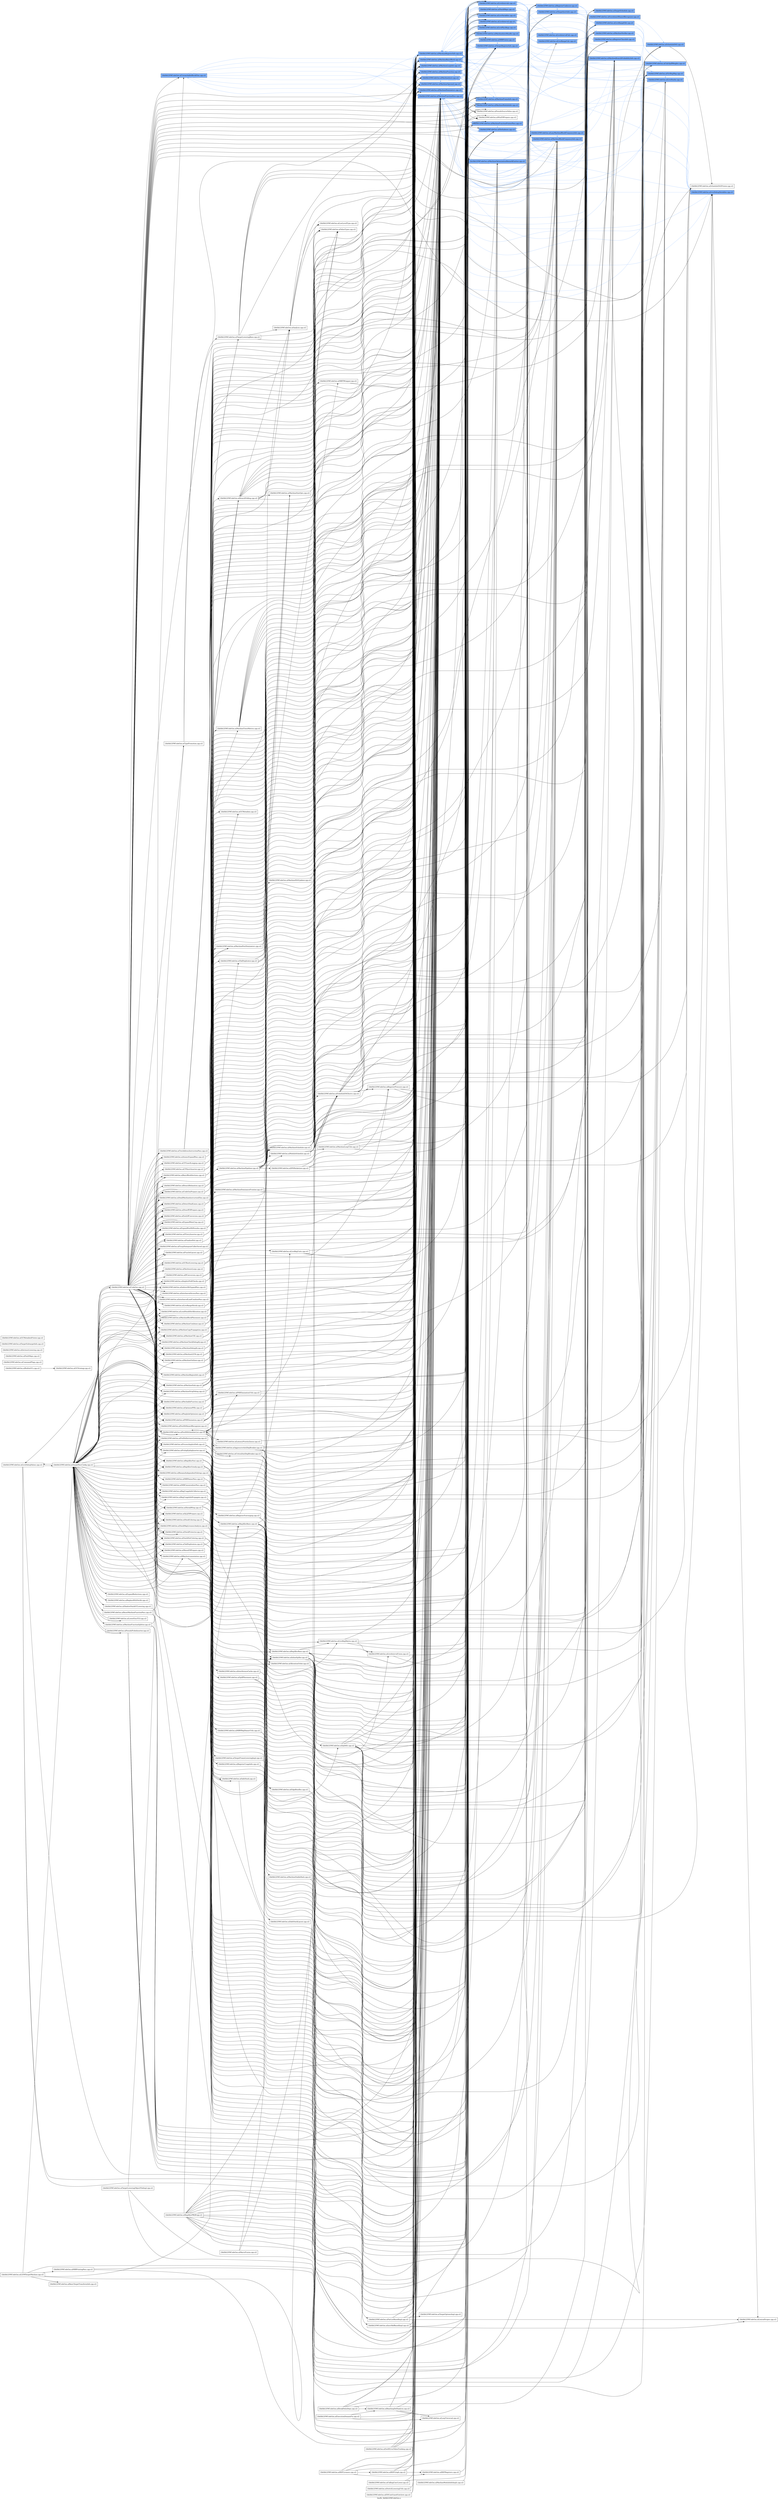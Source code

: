 digraph "bin/llc_lib/libLLVMCodeGen.a" {
	label="bin/llc_lib/libLLVMCodeGen.a";
	rankdir=LR;
	{ rank=same; Node0x55677fa8f2c8;  }
	{ rank=same; Node0x55677fa90128; Node0x55677fa97158; Node0x55677faaefd8; Node0x55677faae268; Node0x55677fab0338; Node0x55677faae128; Node0x55677faaccd8; Node0x55677fa98198;  }
	{ rank=same; Node0x55677fa91d48; Node0x55677fab2cc8; Node0x55677fab2ea8; Node0x55677fab3bc8; Node0x55677faa3048; Node0x55677faaf1b8; Node0x55677faa9d58; Node0x55677faae858; Node0x55677faaef88; Node0x55677faa0078; Node0x55677faae538; Node0x55677fab1378; Node0x55677faad458; Node0x55677faab568; Node0x55677fab0f68;  }
	{ rank=same; Node0x55677fa92298; Node0x55677fab3e98; Node0x55677fab4b18; Node0x55677fab5888; Node0x55677faaa208; Node0x55677fab5838;  }
	{ rank=same; Node0x55677fa92568; Node0x55677fa92a18; Node0x55677fab6738; Node0x55677fab3cb8; Node0x55677fa98dc8; Node0x55677faaade8;  }
	{ rank=same; Node0x55677faa7418; Node0x55677fab5f68; Node0x55677fa9cd38; Node0x55677fa97c98;  }
	{ rank=same; Node0x55677faa8d18; Node0x55677fab2638;  }
	{ rank=same; Node0x55677fa8f2c8;  }
	{ rank=same; Node0x55677fa90128; Node0x55677fa97158; Node0x55677faaefd8; Node0x55677faae268; Node0x55677fab0338; Node0x55677faae128; Node0x55677faaccd8; Node0x55677fa98198;  }
	{ rank=same; Node0x55677fa91d48; Node0x55677fab2cc8; Node0x55677fab2ea8; Node0x55677fab3bc8; Node0x55677faa3048; Node0x55677faaf1b8; Node0x55677faa9d58; Node0x55677faae858; Node0x55677faaef88; Node0x55677faa0078; Node0x55677faae538; Node0x55677fab1378; Node0x55677faad458; Node0x55677faab568; Node0x55677fab0f68;  }
	{ rank=same; Node0x55677fa92298; Node0x55677fab3e98; Node0x55677fab4b18; Node0x55677fab5888; Node0x55677faaa208; Node0x55677fab5838;  }
	{ rank=same; Node0x55677fa92568; Node0x55677fa92a18; Node0x55677fab6738; Node0x55677fab3cb8; Node0x55677fa98dc8; Node0x55677faaade8;  }
	{ rank=same; Node0x55677faa7418; Node0x55677fab5f68; Node0x55677fa9cd38; Node0x55677fa97c98;  }
	{ rank=same; Node0x55677faa8d18; Node0x55677fab2638;  }

	Node0x55677fa8f2c8 [shape=record,shape=box,group=1,style=filled,fillcolor="0.600000 0.5 1",label="{lib/libLLVMCodeGen.a(UnreachableBlockElim.cpp.o)}"];
	Node0x55677fa8f2c8 -> Node0x55677fa90128[color="0.600000 0.5 1"];
	Node0x55677fa8f2c8 -> Node0x55677fa97158[color="0.600000 0.5 1"];
	Node0x55677fa8f2c8 -> Node0x55677faaefd8[color="0.600000 0.5 1"];
	Node0x55677fa8f2c8 -> Node0x55677faae268[color="0.600000 0.5 1"];
	Node0x55677fa8f2c8 -> Node0x55677fab0338[color="0.600000 0.5 1"];
	Node0x55677fa8f2c8 -> Node0x55677faae128[color="0.600000 0.5 1"];
	Node0x55677fa8f2c8 -> Node0x55677faaccd8[color="0.600000 0.5 1"];
	Node0x55677fa8f2c8 -> Node0x55677fa98198[color="0.600000 0.5 1"];
	Node0x55677faa6fb8 [shape=record,shape=box,group=0,label="{lib/libLLVMCodeGen.a(BuiltinGCs.cpp.o)}"];
	Node0x55677faa6fb8 -> Node0x55677faaf4d8;
	Node0x55677faa55c8 [shape=record,shape=box,group=0,label="{lib/libLLVMCodeGen.a(CodeGen.cpp.o)}"];
	Node0x55677faa55c8 -> Node0x55677fa93418;
	Node0x55677faa55c8 -> Node0x55677fa8eb98;
	Node0x55677faa55c8 -> Node0x55677fa8f2c8;
	Node0x55677faa55c8 -> Node0x55677faa8408;
	Node0x55677faa55c8 -> Node0x55677faa6478;
	Node0x55677faa55c8 -> Node0x55677faa5ca8;
	Node0x55677faa55c8 -> Node0x55677fa951c8;
	Node0x55677faa55c8 -> Node0x55677fa970b8;
	Node0x55677faa55c8 -> Node0x55677fa96988;
	Node0x55677faa55c8 -> Node0x55677fa96348;
	Node0x55677faa55c8 -> Node0x55677fa97c48;
	Node0x55677faa55c8 -> Node0x55677faadd68;
	Node0x55677faa55c8 -> Node0x55677faae4e8;
	Node0x55677faa55c8 -> Node0x55677faaec18;
	Node0x55677faa55c8 -> Node0x55677faae768;
	Node0x55677faa55c8 -> Node0x55677faae088;
	Node0x55677faa55c8 -> Node0x55677faaf528;
	Node0x55677faa55c8 -> Node0x55677faaf6b8;
	Node0x55677faa55c8 -> Node0x55677fab1788;
	Node0x55677faa55c8 -> Node0x55677fab06f8;
	Node0x55677faa55c8 -> Node0x55677faa8908;
	Node0x55677faa55c8 -> Node0x55677faaf668;
	Node0x55677faa55c8 -> Node0x55677faafc58;
	Node0x55677faa55c8 -> Node0x55677fab3358;
	Node0x55677faa55c8 -> Node0x55677fab3fd8;
	Node0x55677faa55c8 -> Node0x55677fab3768;
	Node0x55677faa55c8 -> Node0x55677fab1c88;
	Node0x55677faa55c8 -> Node0x55677fab2c28;
	Node0x55677faa55c8 -> Node0x55677fab2638;
	Node0x55677faa55c8 -> Node0x55677fab2cc8;
	Node0x55677faa55c8 -> Node0x55677fab4d98;
	Node0x55677faa55c8 -> Node0x55677fab5f68;
	Node0x55677faa55c8 -> Node0x55677faa3048;
	Node0x55677faa55c8 -> Node0x55677fa8f048;
	Node0x55677faa55c8 -> Node0x55677fab5888;
	Node0x55677faa55c8 -> Node0x55677fab5fb8;
	Node0x55677faa55c8 -> Node0x55677fab4578;
	Node0x55677faa55c8 -> Node0x55677fab4cf8;
	Node0x55677faa55c8 -> Node0x55677fab54c8;
	Node0x55677faa55c8 -> Node0x55677fa98788;
	Node0x55677faa55c8 -> Node0x55677fa98058;
	Node0x55677faa55c8 -> Node0x55677fa97158;
	Node0x55677faa55c8 -> Node0x55677fab1378;
	Node0x55677faa55c8 -> Node0x55677faaf1b8;
	Node0x55677faa55c8 -> Node0x55677faae3f8;
	Node0x55677faa55c8 -> Node0x55677faae128;
	Node0x55677faa55c8 -> Node0x55677faaef88;
	Node0x55677faa55c8 -> Node0x55677faad458;
	Node0x55677faa55c8 -> Node0x55677fa95b78;
	Node0x55677faa55c8 -> Node0x55677fa94f48;
	Node0x55677faa55c8 -> Node0x55677fa96848;
	Node0x55677faa55c8 -> Node0x55677fa96618;
	Node0x55677faa55c8 -> Node0x55677fa97f18;
	Node0x55677faa55c8 -> Node0x55677fa977e8;
	Node0x55677faa55c8 -> Node0x55677fab1d78;
	Node0x55677faa55c8 -> Node0x55677fab3cb8;
	Node0x55677faa55c8 -> Node0x55677fab3038;
	Node0x55677faa55c8 -> Node0x55677fab01a8;
	Node0x55677faa55c8 -> Node0x55677faad4a8;
	Node0x55677faa55c8 -> Node0x55677fa97f68;
	Node0x55677faa55c8 -> Node0x55677fa97888;
	Node0x55677faa55c8 -> Node0x55677faae808;
	Node0x55677faa55c8 -> Node0x55677faaf0c8;
	Node0x55677faa55c8 -> Node0x55677fab0b08;
	Node0x55677faa55c8 -> Node0x55677fab11e8;
	Node0x55677faa55c8 -> Node0x55677faaf208;
	Node0x55677faa55c8 -> Node0x55677fa9d3c8;
	Node0x55677faa55c8 -> Node0x55677fa998b8;
	Node0x55677faa55c8 -> Node0x55677faac0f8;
	Node0x55677faa55c8 -> Node0x55677faaa208;
	Node0x55677faa55c8 -> Node0x55677faa8e58;
	Node0x55677faa55c8 -> Node0x55677faa94e8;
	Node0x55677faa55c8 -> Node0x55677fa967f8;
	Node0x55677faa55c8 -> Node0x55677fa97fb8;
	Node0x55677faa55c8 -> Node0x55677fa97b08;
	Node0x55677faa55c8 -> Node0x55677fa99188;
	Node0x55677faa55c8 -> Node0x55677faa84a8;
	Node0x55677faa55c8 -> Node0x55677faa9218;
	Node0x55677faa55c8 -> Node0x55677faa9d58;
	Node0x55677faa55c8 -> Node0x55677faaaf78;
	Node0x55677faa55c8 -> Node0x55677faabd38;
	Node0x55677faa55c8 -> Node0x55677fa8fcc8;
	Node0x55677faa55c8 -> Node0x55677fa903f8;
	Node0x55677faa55c8 -> Node0x55677fa90bc8;
	Node0x55677faa55c8 -> Node0x55677fa94728;
	Node0x55677faa55c8 -> Node0x55677fa97c98;
	Node0x55677faa55c8 -> Node0x55677fa97568;
	Node0x55677faa55c8 -> Node0x55677faae538;
	Node0x55677faa55c8 -> Node0x55677faaeb28;
	Node0x55677faa55c8 -> Node0x55677faacc38;
	Node0x55677fa98328 [shape=record,shape=box,group=0,label="{lib/libLLVMCodeGen.a(CommandFlags.cpp.o)}"];
	Node0x55677faae358 [shape=record,shape=box,group=0,label="{lib/libLLVMCodeGen.a(ExpandReductions.cpp.o)}"];
	Node0x55677faaf668 [shape=record,shape=box,group=0,label="{lib/libLLVMCodeGen.a(GCRootLowering.cpp.o)}"];
	Node0x55677faaf668 -> Node0x55677faa8908;
	Node0x55677faaf668 -> Node0x55677fa90128;
	Node0x55677faaf668 -> Node0x55677faaefd8;
	Node0x55677faaf668 -> Node0x55677faae268;
	Node0x55677faaf668 -> Node0x55677fab0338;
	Node0x55677faafc58 [shape=record,shape=box,group=0,label="{lib/libLLVMCodeGen.a(HardwareLoops.cpp.o)}"];
	Node0x55677faaef88 [shape=record,shape=box,group=1,style=filled,fillcolor="0.600000 0.5 1",label="{lib/libLLVMCodeGen.a(MachineModuleInfo.cpp.o)}"];
	Node0x55677faaef88 -> Node0x55677faaefd8[color="0.600000 0.5 1"];
	Node0x55677fab0888 [shape=record,shape=box,group=0,label="{lib/libLLVMCodeGen.a(MIRPrintingPass.cpp.o)}"];
	Node0x55677fab0888 -> Node0x55677faae268;
	Node0x55677fab0888 -> Node0x55677fab0f68;
	Node0x55677fa9d3c8 [shape=record,shape=box,group=0,label="{lib/libLLVMCodeGen.a(RegAllocBasic.cpp.o)}"];
	Node0x55677fa9d3c8 -> Node0x55677fab2638;
	Node0x55677fa9d3c8 -> Node0x55677fab2cc8;
	Node0x55677fa9d3c8 -> Node0x55677fab5a18;
	Node0x55677fa9d3c8 -> Node0x55677fab5c48;
	Node0x55677fa9d3c8 -> Node0x55677fab5f68;
	Node0x55677fa9d3c8 -> Node0x55677fab5888;
	Node0x55677fa9d3c8 -> Node0x55677fa97158;
	Node0x55677fa9d3c8 -> Node0x55677faae268;
	Node0x55677fa9d3c8 -> Node0x55677faae128;
	Node0x55677fa9d3c8 -> Node0x55677fa97f18;
	Node0x55677fa9d3c8 -> Node0x55677fa9d4b8;
	Node0x55677fa9d3c8 -> Node0x55677fa9cd38;
	Node0x55677fa9d3c8 -> Node0x55677fa994f8;
	Node0x55677fa9d3c8 -> Node0x55677fa98dc8;
	Node0x55677fa9d3c8 -> Node0x55677fa98c38;
	Node0x55677fa9d3c8 -> Node0x55677faaade8;
	Node0x55677fa9d3c8 -> Node0x55677faaa208;
	Node0x55677fa9d3c8 -> Node0x55677faa9d58;
	Node0x55677fa9d3c8 -> Node0x55677fa97c98;
	Node0x55677fa998b8 [shape=record,shape=box,group=0,label="{lib/libLLVMCodeGen.a(RegAllocFast.cpp.o)}"];
	Node0x55677fa998b8 -> Node0x55677fa90128;
	Node0x55677fa998b8 -> Node0x55677faae858;
	Node0x55677fa998b8 -> Node0x55677faaefd8;
	Node0x55677fa998b8 -> Node0x55677faae268;
	Node0x55677fa998b8 -> Node0x55677fab0338;
	Node0x55677fa998b8 -> Node0x55677faaccd8;
	Node0x55677fa998b8 -> Node0x55677fa98198;
	Node0x55677fa998b8 -> Node0x55677fa9d3c8;
	Node0x55677fa998b8 -> Node0x55677faaade8;
	Node0x55677faac0f8 [shape=record,shape=box,group=0,label="{lib/libLLVMCodeGen.a(RegAllocGreedy.cpp.o)}"];
	Node0x55677faac0f8 -> Node0x55677faacb98;
	Node0x55677faac0f8 -> Node0x55677fab2638;
	Node0x55677faac0f8 -> Node0x55677fab2cc8;
	Node0x55677faac0f8 -> Node0x55677fab2ea8;
	Node0x55677faac0f8 -> Node0x55677fab5a18;
	Node0x55677faac0f8 -> Node0x55677fab5c48;
	Node0x55677faac0f8 -> Node0x55677fab5f68;
	Node0x55677faac0f8 -> Node0x55677fa90128;
	Node0x55677faac0f8 -> Node0x55677fab5888;
	Node0x55677faac0f8 -> Node0x55677fa97158;
	Node0x55677faac0f8 -> Node0x55677faae268;
	Node0x55677faac0f8 -> Node0x55677fab0338;
	Node0x55677faac0f8 -> Node0x55677faae128;
	Node0x55677faac0f8 -> Node0x55677faad458;
	Node0x55677faac0f8 -> Node0x55677fa97f18;
	Node0x55677faac0f8 -> Node0x55677fab3cb8;
	Node0x55677faac0f8 -> Node0x55677fa9d3c8;
	Node0x55677faac0f8 -> Node0x55677fa9d4b8;
	Node0x55677faac0f8 -> Node0x55677fa9cd38;
	Node0x55677faac0f8 -> Node0x55677fa994f8;
	Node0x55677faac0f8 -> Node0x55677fa98dc8;
	Node0x55677faac0f8 -> Node0x55677fa98c38;
	Node0x55677faac0f8 -> Node0x55677faac828;
	Node0x55677faac0f8 -> Node0x55677faaade8;
	Node0x55677faac0f8 -> Node0x55677faaa208;
	Node0x55677faac0f8 -> Node0x55677faa9d58;
	Node0x55677faac0f8 -> Node0x55677faaaac8;
	Node0x55677faac0f8 -> Node0x55677faaa2f8;
	Node0x55677faac0f8 -> Node0x55677fa97c98;
	Node0x55677faabb08 [shape=record,shape=box,group=0,label="{lib/libLLVMCodeGen.a(RegAllocPBQP.cpp.o)}"];
	Node0x55677faabb08 -> Node0x55677fa91d48;
	Node0x55677faabb08 -> Node0x55677fab2cc8;
	Node0x55677faabb08 -> Node0x55677fab2ea8;
	Node0x55677faabb08 -> Node0x55677fab5f68;
	Node0x55677faabb08 -> Node0x55677fab5888;
	Node0x55677faabb08 -> Node0x55677fa97158;
	Node0x55677faabb08 -> Node0x55677faae268;
	Node0x55677faabb08 -> Node0x55677fab0338;
	Node0x55677faabb08 -> Node0x55677faae128;
	Node0x55677faabb08 -> Node0x55677fa98198;
	Node0x55677faabb08 -> Node0x55677fa9d3c8;
	Node0x55677faabb08 -> Node0x55677fa9cd38;
	Node0x55677faabb08 -> Node0x55677fa994f8;
	Node0x55677faabb08 -> Node0x55677faaa208;
	Node0x55677faabb08 -> Node0x55677faa9d58;
	Node0x55677faabb08 -> Node0x55677fa97c98;
	Node0x55677faa9ad8 [shape=record,shape=box,group=0,label="{lib/libLLVMCodeGen.a(RegisterScavenging.cpp.o)}"];
	Node0x55677faa9ad8 -> Node0x55677fa91d48;
	Node0x55677faa9ad8 -> Node0x55677fa90128;
	Node0x55677faa9ad8 -> Node0x55677faae268;
	Node0x55677faa9ad8 -> Node0x55677fab0338;
	Node0x55677faa9ad8 -> Node0x55677fa98198;
	Node0x55677faa9ad8 -> Node0x55677fa8f7c8;
	Node0x55677fa994a8 [shape=record,shape=box,group=0,label="{lib/libLLVMCodeGen.a(ReplaceWithVeclib.cpp.o)}"];
	Node0x55677fa94728 [shape=record,shape=box,group=0,label="{lib/libLLVMCodeGen.a(TargetPassConfig.cpp.o)}"];
	Node0x55677fa94728 -> Node0x55677fab51f8;
	Node0x55677fa94728 -> Node0x55677fab4a78;
	Node0x55677fa94728 -> Node0x55677fab4348;
	Node0x55677fa94728 -> Node0x55677fa91988;
	Node0x55677fa94728 -> Node0x55677fa8eb98;
	Node0x55677fa94728 -> Node0x55677fa8f2c8;
	Node0x55677fa94728 -> Node0x55677faa55c8;
	Node0x55677fa94728 -> Node0x55677fa951c8;
	Node0x55677fa94728 -> Node0x55677fa970b8;
	Node0x55677fa94728 -> Node0x55677fa96348;
	Node0x55677fa94728 -> Node0x55677fa97c48;
	Node0x55677fa94728 -> Node0x55677faadd68;
	Node0x55677fa94728 -> Node0x55677faae4e8;
	Node0x55677fa94728 -> Node0x55677faaec18;
	Node0x55677fa94728 -> Node0x55677faae768;
	Node0x55677fa94728 -> Node0x55677faae088;
	Node0x55677fa94728 -> Node0x55677faae358;
	Node0x55677fa94728 -> Node0x55677faaf528;
	Node0x55677fa94728 -> Node0x55677faaf6b8;
	Node0x55677fa94728 -> Node0x55677fab1788;
	Node0x55677fa94728 -> Node0x55677fab06f8;
	Node0x55677fa94728 -> Node0x55677faa8908;
	Node0x55677fa94728 -> Node0x55677faaf668;
	Node0x55677fa94728 -> Node0x55677fab3fd8;
	Node0x55677fa94728 -> Node0x55677fab2cc8;
	Node0x55677fa94728 -> Node0x55677faa3048;
	Node0x55677fa94728 -> Node0x55677fa8f048;
	Node0x55677fa94728 -> Node0x55677fab5fb8;
	Node0x55677fa94728 -> Node0x55677fab4cf8;
	Node0x55677fa94728 -> Node0x55677fab54c8;
	Node0x55677fa94728 -> Node0x55677fa98788;
	Node0x55677fa94728 -> Node0x55677fa98058;
	Node0x55677fa94728 -> Node0x55677fab1378;
	Node0x55677fa94728 -> Node0x55677faae3f8;
	Node0x55677fa94728 -> Node0x55677faae128;
	Node0x55677fa94728 -> Node0x55677fa95b78;
	Node0x55677fa94728 -> Node0x55677fa97f18;
	Node0x55677fa94728 -> Node0x55677fa977e8;
	Node0x55677fa94728 -> Node0x55677fab1d78;
	Node0x55677fa94728 -> Node0x55677fab3cb8;
	Node0x55677fa94728 -> Node0x55677fab01a8;
	Node0x55677fa94728 -> Node0x55677faad4a8;
	Node0x55677fa94728 -> Node0x55677fa97f68;
	Node0x55677fa94728 -> Node0x55677fa97888;
	Node0x55677fa94728 -> Node0x55677faaf0c8;
	Node0x55677fa94728 -> Node0x55677fab0b08;
	Node0x55677fa94728 -> Node0x55677fab11e8;
	Node0x55677fa94728 -> Node0x55677faaf208;
	Node0x55677fa94728 -> Node0x55677fa9e318;
	Node0x55677fa94728 -> Node0x55677fa9d3c8;
	Node0x55677fa94728 -> Node0x55677fa998b8;
	Node0x55677fa94728 -> Node0x55677faac0f8;
	Node0x55677fa94728 -> Node0x55677faaa208;
	Node0x55677fa94728 -> Node0x55677faa8e58;
	Node0x55677fa94728 -> Node0x55677fa97fb8;
	Node0x55677fa94728 -> Node0x55677fa97b08;
	Node0x55677fa94728 -> Node0x55677fa994a8;
	Node0x55677fa94728 -> Node0x55677fa99188;
	Node0x55677fa94728 -> Node0x55677faa84a8;
	Node0x55677fa94728 -> Node0x55677faa9218;
	Node0x55677fa94728 -> Node0x55677faaaf78;
	Node0x55677fa94728 -> Node0x55677faabd38;
	Node0x55677fa94728 -> Node0x55677fa8fcc8;
	Node0x55677fa94728 -> Node0x55677fa903f8;
	Node0x55677fa94728 -> Node0x55677fa90bc8;
	Node0x55677fa94728 -> Node0x55677fa97c98;
	Node0x55677fa94728 -> Node0x55677fa97568;
	Node0x55677fa94728 -> Node0x55677faae538;
	Node0x55677fa94728 -> Node0x55677faaeb28;
	Node0x55677fa94728 -> Node0x55677faacc38;
	Node0x55677faafca8 [shape=record,shape=box,group=0,label="{lib/libLLVMCodeGen.a(FaultMaps.cpp.o)}"];
	Node0x55677faaefd8 [shape=record,shape=box,group=1,style=filled,fillcolor="0.600000 0.5 1",label="{lib/libLLVMCodeGen.a(MachineFunction.cpp.o)}"];
	Node0x55677faaefd8 -> Node0x55677fa91d48[color="0.600000 0.5 1"];
	Node0x55677faaefd8 -> Node0x55677fa90128[color="0.600000 0.5 1"];
	Node0x55677faaefd8 -> Node0x55677faae858[color="0.600000 0.5 1"];
	Node0x55677faaefd8 -> Node0x55677fab0338[color="0.600000 0.5 1"];
	Node0x55677faaefd8 -> Node0x55677faaef88[color="0.600000 0.5 1"];
	Node0x55677faaefd8 -> Node0x55677faaccd8[color="0.600000 0.5 1"];
	Node0x55677faaefd8 -> Node0x55677fa98198[color="0.600000 0.5 1"];
	Node0x55677faaefd8 -> Node0x55677faa0078;
	Node0x55677faaefd8 -> Node0x55677faae538;
	Node0x55677faae268 [shape=record,shape=box,group=1,style=filled,fillcolor="0.600000 0.5 1",label="{lib/libLLVMCodeGen.a(MachineFunctionPass.cpp.o)}"];
	Node0x55677faae268 -> Node0x55677fab1378[color="0.600000 0.5 1"];
	Node0x55677faae268 -> Node0x55677faaef88[color="0.600000 0.5 1"];
	Node0x55677faae268 -> Node0x55677faad458[color="0.600000 0.5 1"];
	Node0x55677fab0338 [shape=record,shape=box,group=1,style=filled,fillcolor="0.600000 0.5 1",label="{lib/libLLVMCodeGen.a(MachineInstr.cpp.o)}"];
	Node0x55677fab0338 -> Node0x55677fa91d48[color="0.600000 0.5 1"];
	Node0x55677fab0338 -> Node0x55677fa90128[color="0.600000 0.5 1"];
	Node0x55677fab0338 -> Node0x55677faaefd8[color="0.600000 0.5 1"];
	Node0x55677fab0338 -> Node0x55677faaccd8[color="0.600000 0.5 1"];
	Node0x55677fab0338 -> Node0x55677fa98198[color="0.600000 0.5 1"];
	Node0x55677fab0338 -> Node0x55677faab568[color="0.600000 0.5 1"];
	Node0x55677faace68 [shape=record,shape=box,group=0,label="{lib/libLLVMCodeGen.a(MachineModuleInfoImpls.cpp.o)}"];
	Node0x55677faace68 -> Node0x55677faaef88;
	Node0x55677faab568 [shape=record,shape=box,group=1,style=filled,fillcolor="0.600000 0.5 1",label="{lib/libLLVMCodeGen.a(StackMaps.cpp.o)}"];
	Node0x55677faab568 -> Node0x55677fa91d48[color="0.600000 0.5 1"];
	Node0x55677faab568 -> Node0x55677faaefd8[color="0.600000 0.5 1"];
	Node0x55677faab568 -> Node0x55677fab0338[color="0.600000 0.5 1"];
	Node0x55677fa90128 [shape=record,shape=box,group=1,style=filled,fillcolor="0.600000 0.5 1",label="{lib/libLLVMCodeGen.a(MachineBasicBlock.cpp.o)}"];
	Node0x55677fa90128 -> Node0x55677fa91d48[color="0.600000 0.5 1"];
	Node0x55677fa90128 -> Node0x55677fab2cc8[color="0.600000 0.5 1"];
	Node0x55677fa90128 -> Node0x55677fab2ea8[color="0.600000 0.5 1"];
	Node0x55677fa90128 -> Node0x55677fab3bc8[color="0.600000 0.5 1"];
	Node0x55677fa90128 -> Node0x55677faa3048[color="0.600000 0.5 1"];
	Node0x55677fa90128 -> Node0x55677fa97158[color="0.600000 0.5 1"];
	Node0x55677fa90128 -> Node0x55677faaefd8[color="0.600000 0.5 1"];
	Node0x55677fa90128 -> Node0x55677faaf1b8[color="0.600000 0.5 1"];
	Node0x55677fa90128 -> Node0x55677fab0338[color="0.600000 0.5 1"];
	Node0x55677fa90128 -> Node0x55677faae128[color="0.600000 0.5 1"];
	Node0x55677fa90128 -> Node0x55677fa98198[color="0.600000 0.5 1"];
	Node0x55677fa90128 -> Node0x55677faa9d58[color="0.600000 0.5 1"];
	Node0x55677fa98198 [shape=record,shape=box,group=1,style=filled,fillcolor="0.600000 0.5 1",label="{lib/libLLVMCodeGen.a(MachineRegisterInfo.cpp.o)}"];
	Node0x55677fa98198 -> Node0x55677fa91d48[color="0.600000 0.5 1"];
	Node0x55677fa98198 -> Node0x55677fa90128[color="0.600000 0.5 1"];
	Node0x55677fa98198 -> Node0x55677faaefd8[color="0.600000 0.5 1"];
	Node0x55677fa98198 -> Node0x55677fab0338[color="0.600000 0.5 1"];
	Node0x55677fa98198 -> Node0x55677faaccd8[color="0.600000 0.5 1"];
	Node0x55677fa91d48 [shape=record,shape=box,group=1,style=filled,fillcolor="0.600000 0.5 1",label="{lib/libLLVMCodeGen.a(TargetRegisterInfo.cpp.o)}"];
	Node0x55677fa91d48 -> Node0x55677fa98198[color="0.600000 0.5 1"];
	Node0x55677fa91d48 -> Node0x55677fa92298[color="0.600000 0.5 1"];
	Node0x55677fab5a18 [shape=record,shape=box,group=0,label="{lib/libLLVMCodeGen.a(LiveRegMatrix.cpp.o)}"];
	Node0x55677fab5a18 -> Node0x55677fab2cc8;
	Node0x55677fab5a18 -> Node0x55677fab2ea8;
	Node0x55677fab5a18 -> Node0x55677fab5c48;
	Node0x55677fab5a18 -> Node0x55677faae268;
	Node0x55677fab5a18 -> Node0x55677fa97c98;
	Node0x55677faaccd8 [shape=record,shape=box,group=1,style=filled,fillcolor="0.600000 0.5 1",label="{lib/libLLVMCodeGen.a(MachineOperand.cpp.o)}"];
	Node0x55677faaccd8 -> Node0x55677fa91d48[color="0.600000 0.5 1"];
	Node0x55677faaccd8 -> Node0x55677fa90128[color="0.600000 0.5 1"];
	Node0x55677faaccd8 -> Node0x55677faaefd8[color="0.600000 0.5 1"];
	Node0x55677faaccd8 -> Node0x55677fa98198[color="0.600000 0.5 1"];
	Node0x55677faaccd8 -> Node0x55677fab0f68[color="0.600000 0.5 1"];
	Node0x55677faaccd8 -> Node0x55677faa0078;
	Node0x55677faa6838 [shape=record,shape=box,group=0,label="{lib/libLLVMCodeGen.a(CallingConvLower.cpp.o)}"];
	Node0x55677faa6838 -> Node0x55677faae858;
	Node0x55677faa6838 -> Node0x55677faaefd8;
	Node0x55677fab24f8 [shape=record,shape=box,group=0,label="{lib/libLLVMCodeGen.a(IntrinsicLowering.cpp.o)}"];
	Node0x55677faae858 [shape=record,shape=box,group=1,style=filled,fillcolor="0.600000 0.5 1",label="{lib/libLLVMCodeGen.a(MachineFrameInfo.cpp.o)}"];
	Node0x55677faae858 -> Node0x55677fa98198[color="0.600000 0.5 1"];
	Node0x55677fa93198 [shape=record,shape=box,group=0,label="{lib/libLLVMCodeGen.a(TargetLoweringBase.cpp.o)}"];
	Node0x55677fa93198 -> Node0x55677faa8fe8;
	Node0x55677fa93198 -> Node0x55677fa90808;
	Node0x55677fa93198 -> Node0x55677fa90128;
	Node0x55677fa93198 -> Node0x55677faaefd8;
	Node0x55677fa93198 -> Node0x55677fab0338;
	Node0x55677fa93198 -> Node0x55677faaccd8;
	Node0x55677fa93198 -> Node0x55677fa98198;
	Node0x55677fa93198 -> Node0x55677fa98418;
	Node0x55677fa98418 [shape=record,shape=box,group=0,label="{lib/libLLVMCodeGen.a(ValueTypes.cpp.o)}"];
	Node0x55677fab3bc8 [shape=record,shape=box,group=1,style=filled,fillcolor="0.600000 0.5 1",label="{lib/libLLVMCodeGen.a(LivePhysRegs.cpp.o)}"];
	Node0x55677fab3bc8 -> Node0x55677fa91d48[color="0.600000 0.5 1"];
	Node0x55677fab3bc8 -> Node0x55677fa90128[color="0.600000 0.5 1"];
	Node0x55677fab3bc8 -> Node0x55677fab0338[color="0.600000 0.5 1"];
	Node0x55677fab3bc8 -> Node0x55677fa98198[color="0.600000 0.5 1"];
	Node0x55677faa3048 [shape=record,shape=box,group=1,style=filled,fillcolor="0.600000 0.5 1",label="{lib/libLLVMCodeGen.a(LiveVariables.cpp.o)}"];
	Node0x55677faa3048 -> Node0x55677fa8f2c8[color="0.600000 0.5 1"];
	Node0x55677faa3048 -> Node0x55677fa90128[color="0.600000 0.5 1"];
	Node0x55677faa3048 -> Node0x55677faae268[color="0.600000 0.5 1"];
	Node0x55677faa3048 -> Node0x55677fab0338[color="0.600000 0.5 1"];
	Node0x55677faa3048 -> Node0x55677fa98198[color="0.600000 0.5 1"];
	Node0x55677fa97158 [shape=record,shape=box,group=1,style=filled,fillcolor="0.600000 0.5 1",label="{lib/libLLVMCodeGen.a(MachineDominators.cpp.o)}"];
	Node0x55677fa97158 -> Node0x55677fa90128[color="0.600000 0.5 1"];
	Node0x55677fa97158 -> Node0x55677faae268[color="0.600000 0.5 1"];
	Node0x55677fa92298 [shape=record,shape=box,group=1,style=filled,fillcolor="0.600000 0.5 1",label="{lib/libLLVMCodeGen.a(TargetInstrInfo.cpp.o)}"];
	Node0x55677fa92298 -> Node0x55677fa92568[color="0.600000 0.5 1"];
	Node0x55677fa92298 -> Node0x55677fa90128[color="0.600000 0.5 1"];
	Node0x55677fa92298 -> Node0x55677faaefd8[color="0.600000 0.5 1"];
	Node0x55677fa92298 -> Node0x55677fab0338[color="0.600000 0.5 1"];
	Node0x55677fa92298 -> Node0x55677faaccd8[color="0.600000 0.5 1"];
	Node0x55677fa92298 -> Node0x55677fa98198[color="0.600000 0.5 1"];
	Node0x55677fa92298 -> Node0x55677faab568[color="0.600000 0.5 1"];
	Node0x55677fa92298 -> Node0x55677fa92a18[color="0.600000 0.5 1"];
	Node0x55677fa91b18 [shape=record,shape=box,group=0,label="{lib/libLLVMCodeGen.a(TargetFrameLoweringImpl.cpp.o)}"];
	Node0x55677fa91b18 -> Node0x55677fa98198;
	Node0x55677fa93b98 [shape=record,shape=box,group=0,label="{lib/libLLVMCodeGen.a(TargetOptionsImpl.cpp.o)}"];
	Node0x55677fa92c98 [shape=record,shape=box,group=0,label="{lib/libLLVMCodeGen.a(TargetSubtargetInfo.cpp.o)}"];
	Node0x55677faa8fe8 [shape=record,shape=box,group=0,label="{lib/libLLVMCodeGen.a(Analysis.cpp.o)}"];
	Node0x55677faa8fe8 -> Node0x55677fa90808;
	Node0x55677faa8fe8 -> Node0x55677fa90128;
	Node0x55677faa8fe8 -> Node0x55677fab0338;
	Node0x55677faa8fe8 -> Node0x55677fa98418;
	Node0x55677fa90808 [shape=record,shape=box,group=0,label="{lib/libLLVMCodeGen.a(LowLevelType.cpp.o)}"];
	Node0x55677fab0b58 [shape=record,shape=box,group=0,label="{lib/libLLVMCodeGen.a(MacroFusion.cpp.o)}"];
	Node0x55677fab0b58 -> Node0x55677fa97f18;
	Node0x55677fab0b58 -> Node0x55677faa8098;
	Node0x55677faa8408 [shape=record,shape=box,group=0,label="{lib/libLLVMCodeGen.a(AtomicExpandPass.cpp.o)}"];
	Node0x55677faa8408 -> Node0x55677fa94728;
	Node0x55677faa8408 -> Node0x55677fa98418;
	Node0x55677faa8228 [shape=record,shape=box,group=0,label="{lib/libLLVMCodeGen.a(BasicTargetTransformInfo.cpp.o)}"];
	Node0x55677faa7788 [shape=record,shape=box,group=0,label="{lib/libLLVMCodeGen.a(BreakFalseDeps.cpp.o)}"];
	Node0x55677faa7788 -> Node0x55677fab3bc8;
	Node0x55677faa7788 -> Node0x55677faae268;
	Node0x55677faa7788 -> Node0x55677faaccd8;
	Node0x55677faa7788 -> Node0x55677fa9b2a8;
	Node0x55677faa7788 -> Node0x55677faaade8;
	Node0x55677faa6478 [shape=record,shape=box,group=0,label="{lib/libLLVMCodeGen.a(CFGuardLongjmp.cpp.o)}"];
	Node0x55677faa6478 -> Node0x55677faaefd8;
	Node0x55677faa6478 -> Node0x55677faae268;
	Node0x55677faa6478 -> Node0x55677fab0338;
	Node0x55677faa5ca8 [shape=record,shape=box,group=0,label="{lib/libLLVMCodeGen.a(CFIInstrInserter.cpp.o)}"];
	Node0x55677faa5ca8 -> Node0x55677fa90128;
	Node0x55677faa5ca8 -> Node0x55677faaefd8;
	Node0x55677faa5ca8 -> Node0x55677faae268;
	Node0x55677faa5ca8 -> Node0x55677fab0338;
	Node0x55677faaec18 [shape=record,shape=box,group=0,label="{lib/libLLVMCodeGen.a(EarlyIfConversion.cpp.o)}"];
	Node0x55677faaec18 -> Node0x55677fa92568;
	Node0x55677faaec18 -> Node0x55677fa90128;
	Node0x55677faaec18 -> Node0x55677fab6738;
	Node0x55677faaec18 -> Node0x55677fa97158;
	Node0x55677faaec18 -> Node0x55677faaefd8;
	Node0x55677faaec18 -> Node0x55677faae268;
	Node0x55677faaec18 -> Node0x55677fab0338;
	Node0x55677faaec18 -> Node0x55677faae128;
	Node0x55677faaec18 -> Node0x55677faaccd8;
	Node0x55677faaec18 -> Node0x55677faad458;
	Node0x55677faaec18 -> Node0x55677fa98198;
	Node0x55677faaec18 -> Node0x55677fab3948;
	Node0x55677faad2c8 [shape=record,shape=box,group=0,label="{lib/libLLVMCodeGen.a(EHContGuardCatchret.cpp.o)}"];
	Node0x55677faad2c8 -> Node0x55677fa90128;
	Node0x55677faad2c8 -> Node0x55677faae268;
	Node0x55677faad188 [shape=record,shape=box,group=0,label="{lib/libLLVMCodeGen.a(ExecutionDomainFix.cpp.o)}"];
	Node0x55677faad188 -> Node0x55677fa91028;
	Node0x55677faad188 -> Node0x55677faae268;
	Node0x55677faad188 -> Node0x55677fa98198;
	Node0x55677faad188 -> Node0x55677fa9b2a8;
	Node0x55677fab3768 [shape=record,shape=box,group=0,label="{lib/libLLVMCodeGen.a(IndirectBrExpandPass.cpp.o)}"];
	Node0x55677fab3768 -> Node0x55677fa94728;
	Node0x55677fab1c88 [shape=record,shape=box,group=0,label="{lib/libLLVMCodeGen.a(InterleavedAccessPass.cpp.o)}"];
	Node0x55677fab1c88 -> Node0x55677fa94728;
	Node0x55677fab4d98 [shape=record,shape=box,group=0,label="{lib/libLLVMCodeGen.a(LiveRangeShrink.cpp.o)}"];
	Node0x55677fab4d98 -> Node0x55677fa90128;
	Node0x55677fab4d98 -> Node0x55677faae268;
	Node0x55677fab4d98 -> Node0x55677fab0338;
	Node0x55677fab4d98 -> Node0x55677fa98198;
	Node0x55677fa8f728 [shape=record,shape=box,group=0,label="{lib/libLLVMCodeGen.a(LLVMTargetMachine.cpp.o)}"];
	Node0x55677fa8f728 -> Node0x55677faa8228;
	Node0x55677fa8f728 -> Node0x55677faaef88;
	Node0x55677fa8f728 -> Node0x55677fab0888;
	Node0x55677fa8f728 -> Node0x55677fa93198;
	Node0x55677fa8f728 -> Node0x55677fa94728;
	Node0x55677fa8f728 -> Node0x55677fa98418;
	Node0x55677fab4578 [shape=record,shape=box,group=0,label="{lib/libLLVMCodeGen.a(MachineCombiner.cpp.o)}"];
	Node0x55677fab4578 -> Node0x55677fa92568;
	Node0x55677fab4578 -> Node0x55677fab5838;
	Node0x55677fab4578 -> Node0x55677fa90128;
	Node0x55677fab4578 -> Node0x55677fa97158;
	Node0x55677fab4578 -> Node0x55677faaefd8;
	Node0x55677fab4578 -> Node0x55677faae268;
	Node0x55677fab4578 -> Node0x55677fab0338;
	Node0x55677fab4578 -> Node0x55677faae128;
	Node0x55677fab4578 -> Node0x55677fa98198;
	Node0x55677fab4578 -> Node0x55677fa8efa8;
	Node0x55677fab4578 -> Node0x55677fab3948;
	Node0x55677fab4578 -> Node0x55677faaade8;
	Node0x55677fa97f18 [shape=record,shape=box,group=0,label="{lib/libLLVMCodeGen.a(MachineScheduler.cpp.o)}"];
	Node0x55677fa97f18 -> Node0x55677fa92568;
	Node0x55677fa97f18 -> Node0x55677fab2cc8;
	Node0x55677fa97f18 -> Node0x55677fab2ea8;
	Node0x55677fa97f18 -> Node0x55677fa90128;
	Node0x55677fa97f18 -> Node0x55677fa97158;
	Node0x55677fa97f18 -> Node0x55677faaefd8;
	Node0x55677fa97f18 -> Node0x55677faae268;
	Node0x55677fa97f18 -> Node0x55677fab0338;
	Node0x55677fa97f18 -> Node0x55677faae128;
	Node0x55677fa97f18 -> Node0x55677fab3cb8;
	Node0x55677fa97f18 -> Node0x55677faaade8;
	Node0x55677fa97f18 -> Node0x55677faaa9d8;
	Node0x55677fa97f18 -> Node0x55677faa7418;
	Node0x55677fa97f18 -> Node0x55677faa8098;
	Node0x55677fa97f18 -> Node0x55677faa9d58;
	Node0x55677fa97f18 -> Node0x55677fa94728;
	Node0x55677fa9e318 [shape=record,shape=box,group=0,label="{lib/libLLVMCodeGen.a(PseudoProbeInserter.cpp.o)}"];
	Node0x55677fa9e318 -> Node0x55677fa90128;
	Node0x55677fa9e318 -> Node0x55677faaefd8;
	Node0x55677fa9e318 -> Node0x55677faae268;
	Node0x55677fa9e318 -> Node0x55677fab0338;
	Node0x55677fa9e318 -> Node0x55677fa94728;
	Node0x55677fa9b2a8 [shape=record,shape=box,group=0,label="{lib/libLLVMCodeGen.a(ReachingDefAnalysis.cpp.o)}"];
	Node0x55677fa9b2a8 -> Node0x55677fab3bc8;
	Node0x55677fa9b2a8 -> Node0x55677fa91028;
	Node0x55677fa9b2a8 -> Node0x55677fa90128;
	Node0x55677fa9b2a8 -> Node0x55677faae268;
	Node0x55677fa9b2a8 -> Node0x55677fab0338;
	Node0x55677fa93468 [shape=record,shape=box,group=0,label="{lib/libLLVMCodeGen.a(TargetLoweringObjectFileImpl.cpp.o)}"];
	Node0x55677fa93468 -> Node0x55677fa951c8;
	Node0x55677fa93468 -> Node0x55677fa90128;
	Node0x55677fa93468 -> Node0x55677faaefd8;
	Node0x55677faae128 [shape=record,shape=box,group=1,style=filled,fillcolor="0.600000 0.5 1",label="{lib/libLLVMCodeGen.a(MachineLoopInfo.cpp.o)}"];
	Node0x55677faae128 -> Node0x55677fa90128[color="0.600000 0.5 1"];
	Node0x55677faae128 -> Node0x55677fa97158[color="0.600000 0.5 1"];
	Node0x55677faae128 -> Node0x55677faae268[color="0.600000 0.5 1"];
	Node0x55677faae128 -> Node0x55677fab0338[color="0.600000 0.5 1"];
	Node0x55677faae128 -> Node0x55677fa98198[color="0.600000 0.5 1"];
	Node0x55677faacb98 [shape=record,shape=box,group=0,label="{lib/libLLVMCodeGen.a(EdgeBundles.cpp.o)}"];
	Node0x55677faacb98 -> Node0x55677fa90128;
	Node0x55677faacb98 -> Node0x55677faae268;
	Node0x55677fa964d8 [shape=record,shape=box,group=0,label="{lib/libLLVMCodeGen.a(MachineDominanceFrontier.cpp.o)}"];
	Node0x55677fa964d8 -> Node0x55677fa90128;
	Node0x55677fa964d8 -> Node0x55677fa97158;
	Node0x55677fa964d8 -> Node0x55677faae268;
	Node0x55677fa9f218 [shape=record,shape=box,group=0,label="{lib/libLLVMCodeGen.a(RDFGraph.cpp.o)}"];
	Node0x55677fa9f218 -> Node0x55677fa90128;
	Node0x55677fa9f218 -> Node0x55677fa97158;
	Node0x55677fa9f218 -> Node0x55677faaefd8;
	Node0x55677fa9f218 -> Node0x55677fab0338;
	Node0x55677fa9f218 -> Node0x55677fa9c4c8;
	Node0x55677fa9f4e8 [shape=record,shape=box,group=0,label="{lib/libLLVMCodeGen.a(RDFLiveness.cpp.o)}"];
	Node0x55677fa9f4e8 -> Node0x55677fa91d48;
	Node0x55677fa9f4e8 -> Node0x55677fa90128;
	Node0x55677fa9f4e8 -> Node0x55677fa97158;
	Node0x55677fa9f4e8 -> Node0x55677fab0338;
	Node0x55677fa9f4e8 -> Node0x55677fa9f218;
	Node0x55677fa9f4e8 -> Node0x55677fa9c4c8;
	Node0x55677fa9c4c8 [shape=record,shape=box,group=0,label="{lib/libLLVMCodeGen.a(RDFRegisters.cpp.o)}"];
	Node0x55677fa9c4c8 -> Node0x55677fa91d48;
	Node0x55677fab2cc8 [shape=record,shape=box,group=1,style=filled,fillcolor="0.600000 0.5 1",label="{lib/libLLVMCodeGen.a(LiveIntervals.cpp.o)}"];
	Node0x55677fab2cc8 -> Node0x55677fa91d48[color="0.600000 0.5 1"];
	Node0x55677fab2cc8 -> Node0x55677fab2ea8[color="0.600000 0.5 1"];
	Node0x55677fab2cc8 -> Node0x55677fab3e98[color="0.600000 0.5 1"];
	Node0x55677fab2cc8 -> Node0x55677fab4b18[color="0.600000 0.5 1"];
	Node0x55677fab2cc8 -> Node0x55677faa3048[color="0.600000 0.5 1"];
	Node0x55677fab2cc8 -> Node0x55677fa90128[color="0.600000 0.5 1"];
	Node0x55677fab2cc8 -> Node0x55677fab5888[color="0.600000 0.5 1"];
	Node0x55677fab2cc8 -> Node0x55677fa97158[color="0.600000 0.5 1"];
	Node0x55677fab2cc8 -> Node0x55677faaefd8[color="0.600000 0.5 1"];
	Node0x55677fab2cc8 -> Node0x55677faae268[color="0.600000 0.5 1"];
	Node0x55677fab2cc8 -> Node0x55677fab0338[color="0.600000 0.5 1"];
	Node0x55677fab2cc8 -> Node0x55677faae128[color="0.600000 0.5 1"];
	Node0x55677fab2cc8 -> Node0x55677fa98198[color="0.600000 0.5 1"];
	Node0x55677fab2cc8 -> Node0x55677faa9d58[color="0.600000 0.5 1"];
	Node0x55677fab2cc8 -> Node0x55677faab568[color="0.600000 0.5 1"];
	Node0x55677faa9d58 [shape=record,shape=box,group=1,style=filled,fillcolor="0.600000 0.5 1",label="{lib/libLLVMCodeGen.a(SlotIndexes.cpp.o)}"];
	Node0x55677faa9d58 -> Node0x55677faae268[color="0.600000 0.5 1"];
	Node0x55677fa97c98 [shape=record,shape=box,group=1,style=filled,fillcolor="0.600000 0.5 1",label="{lib/libLLVMCodeGen.a(VirtRegMap.cpp.o)}"];
	Node0x55677fa97c98 -> Node0x55677fa91d48[color="0.600000 0.5 1"];
	Node0x55677fa97c98 -> Node0x55677fab2638[color="0.600000 0.5 1"];
	Node0x55677fa97c98 -> Node0x55677fab2cc8[color="0.600000 0.5 1"];
	Node0x55677fa97c98 -> Node0x55677fab2ea8[color="0.600000 0.5 1"];
	Node0x55677fa97c98 -> Node0x55677fab5f68[color="0.600000 0.5 1"];
	Node0x55677fa97c98 -> Node0x55677fa90128[color="0.600000 0.5 1"];
	Node0x55677fa97c98 -> Node0x55677faae858[color="0.600000 0.5 1"];
	Node0x55677fa97c98 -> Node0x55677faae268[color="0.600000 0.5 1"];
	Node0x55677fa97c98 -> Node0x55677fab0338[color="0.600000 0.5 1"];
	Node0x55677fa97c98 -> Node0x55677faaccd8[color="0.600000 0.5 1"];
	Node0x55677fa97c98 -> Node0x55677fa98198[color="0.600000 0.5 1"];
	Node0x55677fa97c98 -> Node0x55677faa9d58[color="0.600000 0.5 1"];
	Node0x55677fa910c8 [shape=record,shape=box,group=0,label="{lib/libLLVMCodeGen.a(MachineSSAUpdater.cpp.o)}"];
	Node0x55677fa910c8 -> Node0x55677fa90128;
	Node0x55677fa910c8 -> Node0x55677faaefd8;
	Node0x55677fa910c8 -> Node0x55677fab0338;
	Node0x55677fa910c8 -> Node0x55677faaccd8;
	Node0x55677fa910c8 -> Node0x55677fa98198;
	Node0x55677fab5838 [shape=record,shape=box,group=1,style=filled,fillcolor="0.600000 0.5 1",label="{lib/libLLVMCodeGen.a(LazyMachineBlockFrequencyInfo.cpp.o)}"];
	Node0x55677fab5838 -> Node0x55677fab5888[color="0.600000 0.5 1"];
	Node0x55677fab5838 -> Node0x55677fab6738[color="0.600000 0.5 1"];
	Node0x55677fab5838 -> Node0x55677fa97158[color="0.600000 0.5 1"];
	Node0x55677fab5838 -> Node0x55677faae268[color="0.600000 0.5 1"];
	Node0x55677fab5838 -> Node0x55677faae128[color="0.600000 0.5 1"];
	Node0x55677fa8efa8 [shape=record,shape=box,group=0,label="{lib/libLLVMCodeGen.a(MachineSizeOpts.cpp.o)}"];
	Node0x55677fa8efa8 -> Node0x55677fab5888;
	Node0x55677fa8efa8 -> Node0x55677faaf988;
	Node0x55677fa92568 [shape=record,shape=box,group=1,style=filled,fillcolor="0.600000 0.5 1",label="{lib/libLLVMCodeGen.a(TargetSchedule.cpp.o)}"];
	Node0x55677fa92568 -> Node0x55677fab0338[color="0.600000 0.5 1"];
	Node0x55677fa92568 -> Node0x55677fa92298[color="0.600000 0.5 1"];
	Node0x55677faae538 [shape=record,shape=box,group=0,label="{lib/libLLVMCodeGen.a(WinEHPrepare.cpp.o)}"];
	Node0x55677faa8908 [shape=record,shape=box,group=0,label="{lib/libLLVMCodeGen.a(GCMetadata.cpp.o)}"];
	Node0x55677faad458 [shape=record,shape=box,group=1,style=filled,fillcolor="0.600000 0.5 1",label="{lib/libLLVMCodeGen.a(MachineOptimizationRemarkEmitter.cpp.o)}"];
	Node0x55677faad458 -> Node0x55677fab5838[color="0.600000 0.5 1"];
	Node0x55677faad458 -> Node0x55677fab5888[color="0.600000 0.5 1"];
	Node0x55677faad458 -> Node0x55677faae268[color="0.600000 0.5 1"];
	Node0x55677faad458 -> Node0x55677fab0338[color="0.600000 0.5 1"];
	Node0x55677fab64b8 [shape=record,shape=box,group=0,label="{lib/libLLVMCodeGen.a(LexicalScopes.cpp.o)}"];
	Node0x55677faa8638 [shape=record,shape=box,group=0,label="{lib/libLLVMCodeGen.a(GCMetadataPrinter.cpp.o)}"];
	Node0x55677faaade8 [shape=record,shape=box,group=1,style=filled,fillcolor="0.600000 0.5 1",label="{lib/libLLVMCodeGen.a(RegisterClassInfo.cpp.o)}"];
	Node0x55677faaade8 -> Node0x55677fa98198[color="0.600000 0.5 1"];
	Node0x55677faaf4d8 [shape=record,shape=box,group=0,label="{lib/libLLVMCodeGen.a(GCStrategy.cpp.o)}"];
	Node0x55677fa93418 [shape=record,shape=box,group=0,label="{lib/libLLVMCodeGen.a(TypePromotion.cpp.o)}"];
	Node0x55677fa93418 -> Node0x55677fa93198;
	Node0x55677fa93418 -> Node0x55677fa94728;
	Node0x55677fa93418 -> Node0x55677fa98418;
	Node0x55677fa8eb98 [shape=record,shape=box,group=0,label="{lib/libLLVMCodeGen.a(TwoAddressInstructionPass.cpp.o)}"];
	Node0x55677fa8eb98 -> Node0x55677fa91d48;
	Node0x55677fa8eb98 -> Node0x55677fab2cc8;
	Node0x55677fa8eb98 -> Node0x55677fab2ea8;
	Node0x55677fa8eb98 -> Node0x55677faa3048;
	Node0x55677fa8eb98 -> Node0x55677fa90128;
	Node0x55677fa8eb98 -> Node0x55677fa97158;
	Node0x55677fa8eb98 -> Node0x55677faaefd8;
	Node0x55677fa8eb98 -> Node0x55677faae268;
	Node0x55677fa8eb98 -> Node0x55677fab0338;
	Node0x55677fa8eb98 -> Node0x55677faae128;
	Node0x55677fa8eb98 -> Node0x55677faaccd8;
	Node0x55677fa8eb98 -> Node0x55677fa98198;
	Node0x55677fa8eb98 -> Node0x55677fab3cb8;
	Node0x55677fa8eb98 -> Node0x55677faa9d58;
	Node0x55677fa8eb98 -> Node0x55677fa92298;
	Node0x55677fa951c8 [shape=record,shape=box,group=0,label="{lib/libLLVMCodeGen.a(BasicBlockSections.cpp.o)}"];
	Node0x55677fa951c8 -> Node0x55677fa90128;
	Node0x55677fa951c8 -> Node0x55677faaefd8;
	Node0x55677fa951c8 -> Node0x55677faae268;
	Node0x55677fa970b8 [shape=record,shape=box,group=0,label="{lib/libLLVMCodeGen.a(BranchFolding.cpp.o)}"];
	Node0x55677fa970b8 -> Node0x55677faa8fe8;
	Node0x55677fa970b8 -> Node0x55677fab3bc8;
	Node0x55677fa970b8 -> Node0x55677fa90128;
	Node0x55677fa970b8 -> Node0x55677fab5888;
	Node0x55677fa970b8 -> Node0x55677fab6738;
	Node0x55677fa970b8 -> Node0x55677faaefd8;
	Node0x55677fa970b8 -> Node0x55677faae268;
	Node0x55677fa970b8 -> Node0x55677fab0338;
	Node0x55677fa970b8 -> Node0x55677fa8efa8;
	Node0x55677fa970b8 -> Node0x55677faaf988;
	Node0x55677fa970b8 -> Node0x55677fa92298;
	Node0x55677fa970b8 -> Node0x55677fa94728;
	Node0x55677fa96988 [shape=record,shape=box,group=0,label="{lib/libLLVMCodeGen.a(BranchRelaxation.cpp.o)}"];
	Node0x55677fa96988 -> Node0x55677fab3bc8;
	Node0x55677fa96988 -> Node0x55677fa90128;
	Node0x55677fa96988 -> Node0x55677faaefd8;
	Node0x55677fa96988 -> Node0x55677faae268;
	Node0x55677fa96988 -> Node0x55677fab0338;
	Node0x55677fa96348 [shape=record,shape=box,group=0,label="{lib/libLLVMCodeGen.a(CodeGenPrepare.cpp.o)}"];
	Node0x55677fa96348 -> Node0x55677faa8fe8;
	Node0x55677fa96348 -> Node0x55677fa93198;
	Node0x55677fa96348 -> Node0x55677fa94728;
	Node0x55677fa96348 -> Node0x55677fa98418;
	Node0x55677fa97c48 [shape=record,shape=box,group=0,label="{lib/libLLVMCodeGen.a(DeadMachineInstructionElim.cpp.o)}"];
	Node0x55677fa97c48 -> Node0x55677fa90128;
	Node0x55677fa97c48 -> Node0x55677faae268;
	Node0x55677fa97c48 -> Node0x55677fab0338;
	Node0x55677faadd68 [shape=record,shape=box,group=0,label="{lib/libLLVMCodeGen.a(DetectDeadLanes.cpp.o)}"];
	Node0x55677faadd68 -> Node0x55677fa91d48;
	Node0x55677faadd68 -> Node0x55677faae268;
	Node0x55677faadd68 -> Node0x55677fab0338;
	Node0x55677faadd68 -> Node0x55677fa98198;
	Node0x55677faae4e8 [shape=record,shape=box,group=0,label="{lib/libLLVMCodeGen.a(DwarfEHPrepare.cpp.o)}"];
	Node0x55677faae4e8 -> Node0x55677fa94728;
	Node0x55677faae768 [shape=record,shape=box,group=0,label="{lib/libLLVMCodeGen.a(ExpandMemCmp.cpp.o)}"];
	Node0x55677faae768 -> Node0x55677fa94728;
	Node0x55677faae088 [shape=record,shape=box,group=0,label="{lib/libLLVMCodeGen.a(ExpandPostRAPseudos.cpp.o)}"];
	Node0x55677faae088 -> Node0x55677fa90128;
	Node0x55677faae088 -> Node0x55677fa97158;
	Node0x55677faae088 -> Node0x55677faae268;
	Node0x55677faae088 -> Node0x55677fab0338;
	Node0x55677faae088 -> Node0x55677faae128;
	Node0x55677faaf528 [shape=record,shape=box,group=0,label="{lib/libLLVMCodeGen.a(FEntryInserter.cpp.o)}"];
	Node0x55677faaf528 -> Node0x55677fa90128;
	Node0x55677faaf528 -> Node0x55677faaefd8;
	Node0x55677faaf528 -> Node0x55677faae268;
	Node0x55677faaf6b8 [shape=record,shape=box,group=0,label="{lib/libLLVMCodeGen.a(FinalizeISel.cpp.o)}"];
	Node0x55677faaf6b8 -> Node0x55677faae268;
	Node0x55677fab1788 [shape=record,shape=box,group=0,label="{lib/libLLVMCodeGen.a(FixupStatepointCallerSaved.cpp.o)}"];
	Node0x55677fab1788 -> Node0x55677fa91d48;
	Node0x55677fab1788 -> Node0x55677fa90128;
	Node0x55677fab1788 -> Node0x55677faae858;
	Node0x55677fab1788 -> Node0x55677faaefd8;
	Node0x55677fab1788 -> Node0x55677faae268;
	Node0x55677fab1788 -> Node0x55677fab0338;
	Node0x55677fab1788 -> Node0x55677faaccd8;
	Node0x55677fab06f8 [shape=record,shape=box,group=0,label="{lib/libLLVMCodeGen.a(FuncletLayout.cpp.o)}"];
	Node0x55677fab06f8 -> Node0x55677faa8fe8;
	Node0x55677fab06f8 -> Node0x55677faae268;
	Node0x55677fab3358 [shape=record,shape=box,group=0,label="{lib/libLLVMCodeGen.a(IfConversion.cpp.o)}"];
	Node0x55677fab3358 -> Node0x55677fa92568;
	Node0x55677fab3358 -> Node0x55677fa970b8;
	Node0x55677fab3358 -> Node0x55677fab3bc8;
	Node0x55677fab3358 -> Node0x55677fa90128;
	Node0x55677fab3358 -> Node0x55677fab5888;
	Node0x55677fab3358 -> Node0x55677fab6738;
	Node0x55677fab3358 -> Node0x55677faaefd8;
	Node0x55677fab3358 -> Node0x55677faae268;
	Node0x55677fab3358 -> Node0x55677fab0338;
	Node0x55677fab3fd8 [shape=record,shape=box,group=0,label="{lib/libLLVMCodeGen.a(ImplicitNullChecks.cpp.o)}"];
	Node0x55677fab3fd8 -> Node0x55677fa91d48;
	Node0x55677fab3fd8 -> Node0x55677fa90128;
	Node0x55677fab3fd8 -> Node0x55677faaefd8;
	Node0x55677fab3fd8 -> Node0x55677faae268;
	Node0x55677fab3fd8 -> Node0x55677fab0338;
	Node0x55677fab2c28 [shape=record,shape=box,group=0,label="{lib/libLLVMCodeGen.a(InterleavedLoadCombinePass.cpp.o)}"];
	Node0x55677fab2c28 -> Node0x55677fa94728;
	Node0x55677fab2638 [shape=record,shape=box,group=1,style=filled,fillcolor="0.600000 0.5 1",label="{lib/libLLVMCodeGen.a(LiveDebugVariables.cpp.o)}"];
	Node0x55677fab2638 -> Node0x55677fab64b8;
	Node0x55677fab2638 -> Node0x55677fab2cc8[color="0.600000 0.5 1"];
	Node0x55677fab2638 -> Node0x55677fab2ea8[color="0.600000 0.5 1"];
	Node0x55677fab2638 -> Node0x55677fa90128[color="0.600000 0.5 1"];
	Node0x55677fab2638 -> Node0x55677fa97158[color="0.600000 0.5 1"];
	Node0x55677fab2638 -> Node0x55677faaefd8[color="0.600000 0.5 1"];
	Node0x55677fab2638 -> Node0x55677faae268[color="0.600000 0.5 1"];
	Node0x55677fab2638 -> Node0x55677fab0338[color="0.600000 0.5 1"];
	Node0x55677fab2638 -> Node0x55677faaccd8[color="0.600000 0.5 1"];
	Node0x55677fab5f68 [shape=record,shape=box,group=1,style=filled,fillcolor="0.600000 0.5 1",label="{lib/libLLVMCodeGen.a(LiveStacks.cpp.o)}"];
	Node0x55677fab5f68 -> Node0x55677fa91d48[color="0.600000 0.5 1"];
	Node0x55677fab5f68 -> Node0x55677fab2ea8[color="0.600000 0.5 1"];
	Node0x55677fab5f68 -> Node0x55677faae268[color="0.600000 0.5 1"];
	Node0x55677fab5f68 -> Node0x55677faa9d58[color="0.600000 0.5 1"];
	Node0x55677fa8f048 [shape=record,shape=box,group=0,label="{lib/libLLVMCodeGen.a(LocalStackSlotAllocation.cpp.o)}"];
	Node0x55677fa8f048 -> Node0x55677faae268;
	Node0x55677fa8f048 -> Node0x55677fab0338;
	Node0x55677fa8f048 -> Node0x55677fa98198;
	Node0x55677fab5888 [shape=record,shape=box,group=1,style=filled,fillcolor="0.600000 0.5 1",label="{lib/libLLVMCodeGen.a(MachineBlockFrequencyInfo.cpp.o)}"];
	Node0x55677fab5888 -> Node0x55677fa90128[color="0.600000 0.5 1"];
	Node0x55677fab5888 -> Node0x55677fab6738[color="0.600000 0.5 1"];
	Node0x55677fab5888 -> Node0x55677faaefd8[color="0.600000 0.5 1"];
	Node0x55677fab5888 -> Node0x55677faae268[color="0.600000 0.5 1"];
	Node0x55677fab5888 -> Node0x55677faae128[color="0.600000 0.5 1"];
	Node0x55677fab5fb8 [shape=record,shape=box,group=0,label="{lib/libLLVMCodeGen.a(MachineBlockPlacement.cpp.o)}"];
	Node0x55677fab5fb8 -> Node0x55677fa970b8;
	Node0x55677fab5fb8 -> Node0x55677fa90128;
	Node0x55677fab5fb8 -> Node0x55677fab5888;
	Node0x55677fab5fb8 -> Node0x55677fab6738;
	Node0x55677fab5fb8 -> Node0x55677faaefd8;
	Node0x55677fab5fb8 -> Node0x55677faae268;
	Node0x55677fab5fb8 -> Node0x55677faae128;
	Node0x55677fab5fb8 -> Node0x55677fa96848;
	Node0x55677fab5fb8 -> Node0x55677fa8efa8;
	Node0x55677fab5fb8 -> Node0x55677faaf988;
	Node0x55677fab5fb8 -> Node0x55677fa91168;
	Node0x55677fab5fb8 -> Node0x55677fa94728;
	Node0x55677fab4cf8 [shape=record,shape=box,group=0,label="{lib/libLLVMCodeGen.a(MachineCopyPropagation.cpp.o)}"];
	Node0x55677fab4cf8 -> Node0x55677fa91d48;
	Node0x55677fab4cf8 -> Node0x55677faae268;
	Node0x55677fab4cf8 -> Node0x55677fab0338;
	Node0x55677fab4cf8 -> Node0x55677faaccd8;
	Node0x55677fab4cf8 -> Node0x55677fa98198;
	Node0x55677fab54c8 [shape=record,shape=box,group=0,label="{lib/libLLVMCodeGen.a(MachineCSE.cpp.o)}"];
	Node0x55677fab54c8 -> Node0x55677fa90128;
	Node0x55677fab54c8 -> Node0x55677fab5888;
	Node0x55677fab54c8 -> Node0x55677fa97158;
	Node0x55677fab54c8 -> Node0x55677faae268;
	Node0x55677fab54c8 -> Node0x55677fab0338;
	Node0x55677fab54c8 -> Node0x55677faae128;
	Node0x55677fab54c8 -> Node0x55677faaccd8;
	Node0x55677fab54c8 -> Node0x55677fa98198;
	Node0x55677fab54c8 -> Node0x55677fa92298;
	Node0x55677fa98788 [shape=record,shape=box,group=0,label="{lib/libLLVMCodeGen.a(MachineCheckDebugify.cpp.o)}"];
	Node0x55677fa98788 -> Node0x55677fab0338;
	Node0x55677fa98788 -> Node0x55677faaef88;
	Node0x55677fa98058 [shape=record,shape=box,group=0,label="{lib/libLLVMCodeGen.a(MachineDebugify.cpp.o)}"];
	Node0x55677fa98058 -> Node0x55677fa90128;
	Node0x55677fa98058 -> Node0x55677fab0338;
	Node0x55677fa98058 -> Node0x55677faaef88;
	Node0x55677fab1378 [shape=record,shape=box,group=1,style=filled,fillcolor="0.600000 0.5 1",label="{lib/libLLVMCodeGen.a(MachineFunctionPrinterPass.cpp.o)}"];
	Node0x55677fab1378 -> Node0x55677faaefd8[color="0.600000 0.5 1"];
	Node0x55677fab1378 -> Node0x55677faae268[color="0.600000 0.5 1"];
	Node0x55677fab1378 -> Node0x55677faa9d58[color="0.600000 0.5 1"];
	Node0x55677faaf1b8 [shape=record,shape=box,group=1,style=filled,fillcolor="0.600000 0.5 1",label="{lib/libLLVMCodeGen.a(MachineInstrBundle.cpp.o)}"];
	Node0x55677faaf1b8 -> Node0x55677fa90128[color="0.600000 0.5 1"];
	Node0x55677faaf1b8 -> Node0x55677faaefd8[color="0.600000 0.5 1"];
	Node0x55677faaf1b8 -> Node0x55677faae268[color="0.600000 0.5 1"];
	Node0x55677faaf1b8 -> Node0x55677fab0338[color="0.600000 0.5 1"];
	Node0x55677faae3f8 [shape=record,shape=box,group=0,label="{lib/libLLVMCodeGen.a(MachineLICM.cpp.o)}"];
	Node0x55677faae3f8 -> Node0x55677fa92568;
	Node0x55677faae3f8 -> Node0x55677fa90128;
	Node0x55677faae3f8 -> Node0x55677fab5888;
	Node0x55677faae3f8 -> Node0x55677fa97158;
	Node0x55677faae3f8 -> Node0x55677faaefd8;
	Node0x55677faae3f8 -> Node0x55677faae268;
	Node0x55677faae3f8 -> Node0x55677fab0338;
	Node0x55677faae3f8 -> Node0x55677faae128;
	Node0x55677faae3f8 -> Node0x55677fa98198;
	Node0x55677faae3f8 -> Node0x55677fa92298;
	Node0x55677fa95b78 [shape=record,shape=box,group=0,label="{lib/libLLVMCodeGen.a(MachineOutliner.cpp.o)}"];
	Node0x55677fa95b78 -> Node0x55677fab3bc8;
	Node0x55677fa95b78 -> Node0x55677fa90128;
	Node0x55677fa95b78 -> Node0x55677faaefd8;
	Node0x55677fa95b78 -> Node0x55677fab0338;
	Node0x55677fa95b78 -> Node0x55677faaef88;
	Node0x55677fa95b78 -> Node0x55677faad458;
	Node0x55677fa95b78 -> Node0x55677fa98198;
	Node0x55677fa94f48 [shape=record,shape=box,group=0,label="{lib/libLLVMCodeGen.a(MachinePipeliner.cpp.o)}"];
	Node0x55677fa94f48 -> Node0x55677fab2cc8;
	Node0x55677fa94f48 -> Node0x55677fa90128;
	Node0x55677fa94f48 -> Node0x55677fa97158;
	Node0x55677fa94f48 -> Node0x55677faaefd8;
	Node0x55677fa94f48 -> Node0x55677faae268;
	Node0x55677fa94f48 -> Node0x55677fab0338;
	Node0x55677fa94f48 -> Node0x55677faae128;
	Node0x55677fa94f48 -> Node0x55677faaccd8;
	Node0x55677fa94f48 -> Node0x55677faad458;
	Node0x55677fa94f48 -> Node0x55677fa972e8;
	Node0x55677fa94f48 -> Node0x55677fa98198;
	Node0x55677fa94f48 -> Node0x55677fa97f18;
	Node0x55677fa94f48 -> Node0x55677fab3038;
	Node0x55677fa94f48 -> Node0x55677faaade8;
	Node0x55677fa94f48 -> Node0x55677faaa9d8;
	Node0x55677fa94f48 -> Node0x55677faa7418;
	Node0x55677fa94f48 -> Node0x55677faa8098;
	Node0x55677fa94f48 -> Node0x55677faa8d18;
	Node0x55677fa94f48 -> Node0x55677faa9d58;
	Node0x55677fa94f48 -> Node0x55677fa92298;
	Node0x55677fa96848 [shape=record,shape=box,group=0,label="{lib/libLLVMCodeGen.a(MachinePostDominators.cpp.o)}"];
	Node0x55677fa96848 -> Node0x55677fa90128;
	Node0x55677fa96848 -> Node0x55677fa97158;
	Node0x55677fa96848 -> Node0x55677faae268;
	Node0x55677fa96618 [shape=record,shape=box,group=0,label="{lib/libLLVMCodeGen.a(MachineRegionInfo.cpp.o)}"];
	Node0x55677fa96618 -> Node0x55677fa90128;
	Node0x55677fa96618 -> Node0x55677fa964d8;
	Node0x55677fa96618 -> Node0x55677fa97158;
	Node0x55677fa96618 -> Node0x55677faae268;
	Node0x55677fa96618 -> Node0x55677fa96848;
	Node0x55677fa977e8 [shape=record,shape=box,group=0,label="{lib/libLLVMCodeGen.a(MachineSink.cpp.o)}"];
	Node0x55677fa977e8 -> Node0x55677fa90128;
	Node0x55677fa977e8 -> Node0x55677fab5888;
	Node0x55677fa977e8 -> Node0x55677fab6738;
	Node0x55677fa977e8 -> Node0x55677fa97158;
	Node0x55677fa977e8 -> Node0x55677faaefd8;
	Node0x55677fa977e8 -> Node0x55677faae268;
	Node0x55677fa977e8 -> Node0x55677fab0338;
	Node0x55677fa977e8 -> Node0x55677faae128;
	Node0x55677fa977e8 -> Node0x55677faaccd8;
	Node0x55677fa977e8 -> Node0x55677fa96848;
	Node0x55677fa977e8 -> Node0x55677fa98198;
	Node0x55677fa977e8 -> Node0x55677fa8f7c8;
	Node0x55677fa977e8 -> Node0x55677faaade8;
	Node0x55677fa977e8 -> Node0x55677faaa9d8;
	Node0x55677fa977e8 -> Node0x55677fa92298;
	Node0x55677fab1d78 [shape=record,shape=box,group=0,label="{lib/libLLVMCodeGen.a(MachineStripDebug.cpp.o)}"];
	Node0x55677fab1d78 -> Node0x55677fa90128;
	Node0x55677fab1d78 -> Node0x55677faaef88;
	Node0x55677fab3cb8 [shape=record,shape=box,group=1,style=filled,fillcolor="0.600000 0.5 1",label="{lib/libLLVMCodeGen.a(MachineVerifier.cpp.o)}"];
	Node0x55677fab3cb8 -> Node0x55677fa91d48[color="0.600000 0.5 1"];
	Node0x55677fab3cb8 -> Node0x55677fab2cc8[color="0.600000 0.5 1"];
	Node0x55677fab3cb8 -> Node0x55677fab2ea8[color="0.600000 0.5 1"];
	Node0x55677fab3cb8 -> Node0x55677fab3e98[color="0.600000 0.5 1"];
	Node0x55677fab3cb8 -> Node0x55677fab5f68[color="0.600000 0.5 1"];
	Node0x55677fab3cb8 -> Node0x55677faa3048[color="0.600000 0.5 1"];
	Node0x55677fab3cb8 -> Node0x55677fa90128[color="0.600000 0.5 1"];
	Node0x55677fab3cb8 -> Node0x55677faae858[color="0.600000 0.5 1"];
	Node0x55677fab3cb8 -> Node0x55677faaefd8[color="0.600000 0.5 1"];
	Node0x55677fab3cb8 -> Node0x55677faae268[color="0.600000 0.5 1"];
	Node0x55677fab3cb8 -> Node0x55677fab0338[color="0.600000 0.5 1"];
	Node0x55677fab3cb8 -> Node0x55677faaccd8[color="0.600000 0.5 1"];
	Node0x55677fab3cb8 -> Node0x55677fa98198[color="0.600000 0.5 1"];
	Node0x55677fab3cb8 -> Node0x55677faa9d58[color="0.600000 0.5 1"];
	Node0x55677fab3cb8 -> Node0x55677faab568[color="0.600000 0.5 1"];
	Node0x55677fab3038 [shape=record,shape=box,group=0,label="{lib/libLLVMCodeGen.a(ModuloSchedule.cpp.o)}"];
	Node0x55677fab3038 -> Node0x55677fab2cc8;
	Node0x55677fab3038 -> Node0x55677fa90128;
	Node0x55677fab3038 -> Node0x55677faaefd8;
	Node0x55677fab3038 -> Node0x55677faae268;
	Node0x55677fab3038 -> Node0x55677fab0338;
	Node0x55677fab3038 -> Node0x55677faae128;
	Node0x55677fab3038 -> Node0x55677faaccd8;
	Node0x55677fab3038 -> Node0x55677fa98198;
	Node0x55677fab3038 -> Node0x55677faaff78;
	Node0x55677fab3038 -> Node0x55677faa9d58;
	Node0x55677fab3038 -> Node0x55677fa92298;
	Node0x55677fab01a8 [shape=record,shape=box,group=0,label="{lib/libLLVMCodeGen.a(PatchableFunction.cpp.o)}"];
	Node0x55677fab01a8 -> Node0x55677fa90128;
	Node0x55677fab01a8 -> Node0x55677faaefd8;
	Node0x55677fab01a8 -> Node0x55677faae268;
	Node0x55677fab01a8 -> Node0x55677fab0338;
	Node0x55677faad4a8 [shape=record,shape=box,group=0,label="{lib/libLLVMCodeGen.a(OptimizePHIs.cpp.o)}"];
	Node0x55677faad4a8 -> Node0x55677faae268;
	Node0x55677faad4a8 -> Node0x55677fab0338;
	Node0x55677faad4a8 -> Node0x55677fa98198;
	Node0x55677fa97f68 [shape=record,shape=box,group=0,label="{lib/libLLVMCodeGen.a(PeepholeOptimizer.cpp.o)}"];
	Node0x55677fa97f68 -> Node0x55677fa90128;
	Node0x55677fa97f68 -> Node0x55677fa97158;
	Node0x55677fa97f68 -> Node0x55677faaefd8;
	Node0x55677fa97f68 -> Node0x55677faae268;
	Node0x55677fa97f68 -> Node0x55677fab0338;
	Node0x55677fa97f68 -> Node0x55677faae128;
	Node0x55677fa97f68 -> Node0x55677faaccd8;
	Node0x55677fa97f68 -> Node0x55677fa98198;
	Node0x55677fa97f68 -> Node0x55677fa92298;
	Node0x55677fa97888 [shape=record,shape=box,group=0,label="{lib/libLLVMCodeGen.a(PHIElimination.cpp.o)}"];
	Node0x55677fa97888 -> Node0x55677fab2cc8;
	Node0x55677fa97888 -> Node0x55677fab2ea8;
	Node0x55677fa97888 -> Node0x55677faa3048;
	Node0x55677fa97888 -> Node0x55677fa90128;
	Node0x55677fa97888 -> Node0x55677fa97158;
	Node0x55677fa97888 -> Node0x55677faaefd8;
	Node0x55677fa97888 -> Node0x55677faae268;
	Node0x55677fa97888 -> Node0x55677fab0338;
	Node0x55677fa97888 -> Node0x55677faae128;
	Node0x55677fa97888 -> Node0x55677faaccd8;
	Node0x55677fa97888 -> Node0x55677fa98198;
	Node0x55677fa97888 -> Node0x55677faae178;
	Node0x55677fa97888 -> Node0x55677faa9d58;
	Node0x55677faae808 [shape=record,shape=box,group=0,label="{lib/libLLVMCodeGen.a(PostRAHazardRecognizer.cpp.o)}"];
	Node0x55677faae808 -> Node0x55677faae268;
	Node0x55677faaf0c8 [shape=record,shape=box,group=0,label="{lib/libLLVMCodeGen.a(PostRASchedulerList.cpp.o)}"];
	Node0x55677faaf0c8 -> Node0x55677fa90128;
	Node0x55677faaf0c8 -> Node0x55677fa97158;
	Node0x55677faaf0c8 -> Node0x55677faae268;
	Node0x55677faaf0c8 -> Node0x55677fab0338;
	Node0x55677faaf0c8 -> Node0x55677faae128;
	Node0x55677faaf0c8 -> Node0x55677faacf58;
	Node0x55677faaf0c8 -> Node0x55677faad6d8;
	Node0x55677faaf0c8 -> Node0x55677faadc28;
	Node0x55677faaf0c8 -> Node0x55677faaade8;
	Node0x55677faaf0c8 -> Node0x55677faa7418;
	Node0x55677faaf0c8 -> Node0x55677faa8098;
	Node0x55677faaf0c8 -> Node0x55677faa8d18;
	Node0x55677faaf0c8 -> Node0x55677fa94728;
	Node0x55677fab0b08 [shape=record,shape=box,group=0,label="{lib/libLLVMCodeGen.a(PreISelIntrinsicLowering.cpp.o)}"];
	Node0x55677fab11e8 [shape=record,shape=box,group=0,label="{lib/libLLVMCodeGen.a(ProcessImplicitDefs.cpp.o)}"];
	Node0x55677fab11e8 -> Node0x55677faae268;
	Node0x55677fab11e8 -> Node0x55677fab0338;
	Node0x55677faaf208 [shape=record,shape=box,group=0,label="{lib/libLLVMCodeGen.a(PrologEpilogInserter.cpp.o)}"];
	Node0x55677faaf208 -> Node0x55677fa91d48;
	Node0x55677faaf208 -> Node0x55677fa90128;
	Node0x55677faaf208 -> Node0x55677fa97158;
	Node0x55677faaf208 -> Node0x55677faae858;
	Node0x55677faaf208 -> Node0x55677faaefd8;
	Node0x55677faaf208 -> Node0x55677faae268;
	Node0x55677faaf208 -> Node0x55677fab0338;
	Node0x55677faaf208 -> Node0x55677faae128;
	Node0x55677faaf208 -> Node0x55677faaccd8;
	Node0x55677faaf208 -> Node0x55677faad458;
	Node0x55677faaf208 -> Node0x55677fa98198;
	Node0x55677faaf208 -> Node0x55677faa9ad8;
	Node0x55677faaa208 [shape=record,shape=box,group=1,style=filled,fillcolor="0.600000 0.5 1",label="{lib/libLLVMCodeGen.a(RegisterCoalescer.cpp.o)}"];
	Node0x55677faaa208 -> Node0x55677fa91d48[color="0.600000 0.5 1"];
	Node0x55677faaa208 -> Node0x55677fab2cc8[color="0.600000 0.5 1"];
	Node0x55677faaa208 -> Node0x55677fab2ea8[color="0.600000 0.5 1"];
	Node0x55677faaa208 -> Node0x55677fa90128[color="0.600000 0.5 1"];
	Node0x55677faaa208 -> Node0x55677fa97158[color="0.600000 0.5 1"];
	Node0x55677faaa208 -> Node0x55677faaefd8[color="0.600000 0.5 1"];
	Node0x55677faaa208 -> Node0x55677faae268[color="0.600000 0.5 1"];
	Node0x55677faaa208 -> Node0x55677fab0338[color="0.600000 0.5 1"];
	Node0x55677faaa208 -> Node0x55677faae128[color="0.600000 0.5 1"];
	Node0x55677faaa208 -> Node0x55677faaccd8[color="0.600000 0.5 1"];
	Node0x55677faaa208 -> Node0x55677fa98198[color="0.600000 0.5 1"];
	Node0x55677faaa208 -> Node0x55677fab3cb8[color="0.600000 0.5 1"];
	Node0x55677faaa208 -> Node0x55677fa98dc8[color="0.600000 0.5 1"];
	Node0x55677faaa208 -> Node0x55677faaade8[color="0.600000 0.5 1"];
	Node0x55677faaa208 -> Node0x55677faa9d58[color="0.600000 0.5 1"];
	Node0x55677faaa208 -> Node0x55677fa92298[color="0.600000 0.5 1"];
	Node0x55677faa8e58 [shape=record,shape=box,group=0,label="{lib/libLLVMCodeGen.a(RenameIndependentSubregs.cpp.o)}"];
	Node0x55677faa8e58 -> Node0x55677fab2cc8;
	Node0x55677faa8e58 -> Node0x55677fab2ea8;
	Node0x55677faa8e58 -> Node0x55677fa90128;
	Node0x55677faa8e58 -> Node0x55677faaefd8;
	Node0x55677faa8e58 -> Node0x55677faae268;
	Node0x55677faa8e58 -> Node0x55677fab0338;
	Node0x55677faa8e58 -> Node0x55677faaccd8;
	Node0x55677faa8e58 -> Node0x55677fa98198;
	Node0x55677faa8e58 -> Node0x55677faae178;
	Node0x55677faa8e58 -> Node0x55677faa9d58;
	Node0x55677faa94e8 [shape=record,shape=box,group=0,label="{lib/libLLVMCodeGen.a(MIRNamerPass.cpp.o)}"];
	Node0x55677faa94e8 -> Node0x55677faae268;
	Node0x55677faa94e8 -> Node0x55677fa96d48;
	Node0x55677fa967f8 [shape=record,shape=box,group=0,label="{lib/libLLVMCodeGen.a(MIRCanonicalizerPass.cpp.o)}"];
	Node0x55677fa967f8 -> Node0x55677fa90128;
	Node0x55677fa967f8 -> Node0x55677faae268;
	Node0x55677fa967f8 -> Node0x55677fab0338;
	Node0x55677fa967f8 -> Node0x55677faaccd8;
	Node0x55677fa967f8 -> Node0x55677fa96d48;
	Node0x55677fa97fb8 [shape=record,shape=box,group=0,label="{lib/libLLVMCodeGen.a(RegUsageInfoCollector.cpp.o)}"];
	Node0x55677fa97fb8 -> Node0x55677faae268;
	Node0x55677fa97fb8 -> Node0x55677fa97838;
	Node0x55677fa97fb8 -> Node0x55677fa91b18;
	Node0x55677fa97b08 [shape=record,shape=box,group=0,label="{lib/libLLVMCodeGen.a(RegUsageInfoPropagate.cpp.o)}"];
	Node0x55677fa97b08 -> Node0x55677faae268;
	Node0x55677fa97b08 -> Node0x55677fab0338;
	Node0x55677fa97b08 -> Node0x55677fa97838;
	Node0x55677fa99188 [shape=record,shape=box,group=0,label="{lib/libLLVMCodeGen.a(SafeStack.cpp.o)}"];
	Node0x55677fa99188 -> Node0x55677fa99e58;
	Node0x55677fa99188 -> Node0x55677fa94728;
	Node0x55677faa84a8 [shape=record,shape=box,group=0,label="{lib/libLLVMCodeGen.a(ShrinkWrap.cpp.o)}"];
	Node0x55677faa84a8 -> Node0x55677fa90128;
	Node0x55677faa84a8 -> Node0x55677fab5888;
	Node0x55677faa84a8 -> Node0x55677fa97158;
	Node0x55677faa84a8 -> Node0x55677faae268;
	Node0x55677faa84a8 -> Node0x55677fab0338;
	Node0x55677faa84a8 -> Node0x55677faae128;
	Node0x55677faa84a8 -> Node0x55677faad458;
	Node0x55677faa84a8 -> Node0x55677fa96848;
	Node0x55677faa84a8 -> Node0x55677faaade8;
	Node0x55677faa9218 [shape=record,shape=box,group=0,label="{lib/libLLVMCodeGen.a(SjLjEHPrepare.cpp.o)}"];
	Node0x55677faaaf78 [shape=record,shape=box,group=0,label="{lib/libLLVMCodeGen.a(StackColoring.cpp.o)}"];
	Node0x55677faaaf78 -> Node0x55677fab2ea8;
	Node0x55677faaaf78 -> Node0x55677faae858;
	Node0x55677faaaf78 -> Node0x55677faaefd8;
	Node0x55677faaaf78 -> Node0x55677faae268;
	Node0x55677faaaf78 -> Node0x55677fab0338;
	Node0x55677faaaf78 -> Node0x55677faa0078;
	Node0x55677faaaf78 -> Node0x55677faa9d58;
	Node0x55677faabd38 [shape=record,shape=box,group=0,label="{lib/libLLVMCodeGen.a(StackMapLivenessAnalysis.cpp.o)}"];
	Node0x55677faabd38 -> Node0x55677fab3bc8;
	Node0x55677faabd38 -> Node0x55677faaefd8;
	Node0x55677faabd38 -> Node0x55677faae268;
	Node0x55677faabd38 -> Node0x55677fab0338;
	Node0x55677fa8fcc8 [shape=record,shape=box,group=0,label="{lib/libLLVMCodeGen.a(StackProtector.cpp.o)}"];
	Node0x55677fa8fcc8 -> Node0x55677fa99188;
	Node0x55677fa8fcc8 -> Node0x55677fa94728;
	Node0x55677fa903f8 [shape=record,shape=box,group=0,label="{lib/libLLVMCodeGen.a(StackSlotColoring.cpp.o)}"];
	Node0x55677fa903f8 -> Node0x55677fab2cc8;
	Node0x55677fa903f8 -> Node0x55677fab2ea8;
	Node0x55677fa903f8 -> Node0x55677fab5f68;
	Node0x55677fa903f8 -> Node0x55677fab5888;
	Node0x55677fa903f8 -> Node0x55677fa97158;
	Node0x55677fa903f8 -> Node0x55677faae858;
	Node0x55677fa903f8 -> Node0x55677faae268;
	Node0x55677fa903f8 -> Node0x55677fab0338;
	Node0x55677fa903f8 -> Node0x55677faae128;
	Node0x55677fa903f8 -> Node0x55677faa0078;
	Node0x55677fa903f8 -> Node0x55677faa9d58;
	Node0x55677fa90bc8 [shape=record,shape=box,group=0,label="{lib/libLLVMCodeGen.a(TailDuplication.cpp.o)}"];
	Node0x55677fa90bc8 -> Node0x55677fab5838;
	Node0x55677fa90bc8 -> Node0x55677fab6738;
	Node0x55677fa90bc8 -> Node0x55677faae268;
	Node0x55677fa90bc8 -> Node0x55677fa91168;
	Node0x55677fa97568 [shape=record,shape=box,group=0,label="{lib/libLLVMCodeGen.a(WasmEHPrepare.cpp.o)}"];
	Node0x55677faaeb28 [shape=record,shape=box,group=0,label="{lib/libLLVMCodeGen.a(XRayInstrumentation.cpp.o)}"];
	Node0x55677faaeb28 -> Node0x55677fa90128;
	Node0x55677faaeb28 -> Node0x55677fa97158;
	Node0x55677faaeb28 -> Node0x55677faaefd8;
	Node0x55677faaeb28 -> Node0x55677faae268;
	Node0x55677faaeb28 -> Node0x55677fab0338;
	Node0x55677faaeb28 -> Node0x55677faae128;
	Node0x55677faacc38 [shape=record,shape=box,group=0,label="{lib/libLLVMCodeGen.a(LiveDebugValues.cpp.o)}"];
	Node0x55677faacc38 -> Node0x55677faae268;
	Node0x55677faacc38 -> Node0x55677fa94728;
	Node0x55677faacc38 -> Node0x55677faad138;
	Node0x55677faacc38 -> Node0x55677faad8b8;
	Node0x55677fab6738 [shape=record,shape=box,group=1,style=filled,fillcolor="0.600000 0.5 1",label="{lib/libLLVMCodeGen.a(MachineBranchProbabilityInfo.cpp.o)}"];
	Node0x55677fab6738 -> Node0x55677fa90128[color="0.600000 0.5 1"];
	Node0x55677faaf988 [shape=record,shape=box,group=0,label="{lib/libLLVMCodeGen.a(MBFIWrapper.cpp.o)}"];
	Node0x55677faaf988 -> Node0x55677fab5888;
	Node0x55677fab3948 [shape=record,shape=box,group=0,label="{lib/libLLVMCodeGen.a(MachineTraceMetrics.cpp.o)}"];
	Node0x55677fab3948 -> Node0x55677fa92568;
	Node0x55677fab3948 -> Node0x55677fa90128;
	Node0x55677fab3948 -> Node0x55677fab6738;
	Node0x55677fab3948 -> Node0x55677faae268;
	Node0x55677fab3948 -> Node0x55677fab0338;
	Node0x55677fab3948 -> Node0x55677faae128;
	Node0x55677fab3948 -> Node0x55677fa98198;
	Node0x55677fa91028 [shape=record,shape=box,group=0,label="{lib/libLLVMCodeGen.a(LoopTraversal.cpp.o)}"];
	Node0x55677fab2ea8 [shape=record,shape=box,group=1,style=filled,fillcolor="0.600000 0.5 1",label="{lib/libLLVMCodeGen.a(LiveInterval.cpp.o)}"];
	Node0x55677fab2ea8 -> Node0x55677fa91d48[color="0.600000 0.5 1"];
	Node0x55677fab2ea8 -> Node0x55677faaccd8[color="0.600000 0.5 1"];
	Node0x55677fab2ea8 -> Node0x55677fa98198[color="0.600000 0.5 1"];
	Node0x55677fab2ea8 -> Node0x55677faaa208[color="0.600000 0.5 1"];
	Node0x55677fab2ea8 -> Node0x55677faa9d58[color="0.600000 0.5 1"];
	Node0x55677fab3e98 [shape=record,shape=box,group=1,style=filled,fillcolor="0.600000 0.5 1",label="{lib/libLLVMCodeGen.a(LiveRangeCalc.cpp.o)}"];
	Node0x55677fab3e98 -> Node0x55677fab2ea8[color="0.600000 0.5 1"];
	Node0x55677fab3e98 -> Node0x55677fa97158[color="0.600000 0.5 1"];
	Node0x55677fab4b18 [shape=record,shape=box,group=1,style=filled,fillcolor="0.600000 0.5 1",label="{lib/libLLVMCodeGen.a(LiveIntervalCalc.cpp.o)}"];
	Node0x55677fab4b18 -> Node0x55677fab2ea8[color="0.600000 0.5 1"];
	Node0x55677fab4b18 -> Node0x55677fab3e98[color="0.600000 0.5 1"];
	Node0x55677fab4b18 -> Node0x55677fab0338[color="0.600000 0.5 1"];
	Node0x55677fab4b18 -> Node0x55677fa98198[color="0.600000 0.5 1"];
	Node0x55677fab5c48 [shape=record,shape=box,group=0,label="{lib/libLLVMCodeGen.a(LiveIntervalUnion.cpp.o)}"];
	Node0x55677fab5c48 -> Node0x55677fa91d48;
	Node0x55677fab5c48 -> Node0x55677faa9d58;
	Node0x55677fa91168 [shape=record,shape=box,group=0,label="{lib/libLLVMCodeGen.a(TailDuplicator.cpp.o)}"];
	Node0x55677fa91168 -> Node0x55677fa90128;
	Node0x55677fa91168 -> Node0x55677fab6738;
	Node0x55677fa91168 -> Node0x55677faaefd8;
	Node0x55677fa91168 -> Node0x55677fab0338;
	Node0x55677fa91168 -> Node0x55677faaccd8;
	Node0x55677fa91168 -> Node0x55677fa98198;
	Node0x55677fa91168 -> Node0x55677fa8efa8;
	Node0x55677fa91168 -> Node0x55677fa910c8;
	Node0x55677faa0078 [shape=record,shape=box,group=0,label="{lib/libLLVMCodeGen.a(PseudoSourceValue.cpp.o)}"];
	Node0x55677fab0f68 [shape=record,shape=box,group=1,style=filled,fillcolor="0.600000 0.5 1",label="{lib/libLLVMCodeGen.a(MIRPrinter.cpp.o)}"];
	Node0x55677fab0f68 -> Node0x55677fa91d48[color="0.600000 0.5 1"];
	Node0x55677fab0f68 -> Node0x55677fa90128[color="0.600000 0.5 1"];
	Node0x55677fab0f68 -> Node0x55677faaefd8[color="0.600000 0.5 1"];
	Node0x55677fab0f68 -> Node0x55677fab0338[color="0.600000 0.5 1"];
	Node0x55677fab0f68 -> Node0x55677faaccd8[color="0.600000 0.5 1"];
	Node0x55677fab0f68 -> Node0x55677fa98198[color="0.600000 0.5 1"];
	Node0x55677fa972e8 [shape=record,shape=box,group=0,label="{lib/libLLVMCodeGen.a(DFAPacketizer.cpp.o)}"];
	Node0x55677fa972e8 -> Node0x55677faaf1b8;
	Node0x55677fa972e8 -> Node0x55677faa7418;
	Node0x55677fa972e8 -> Node0x55677faa8098;
	Node0x55677fa972e8 -> Node0x55677faa8d18;
	Node0x55677faaa9d8 [shape=record,shape=box,group=0,label="{lib/libLLVMCodeGen.a(RegisterPressure.cpp.o)}"];
	Node0x55677faaa9d8 -> Node0x55677fab2cc8;
	Node0x55677faaa9d8 -> Node0x55677fab2ea8;
	Node0x55677faaa9d8 -> Node0x55677fab0338;
	Node0x55677faaa9d8 -> Node0x55677fa98198;
	Node0x55677faaa9d8 -> Node0x55677faaade8;
	Node0x55677faa7418 [shape=record,shape=box,group=1,style=filled,fillcolor="0.600000 0.5 1",label="{lib/libLLVMCodeGen.a(ScheduleDAG.cpp.o)}"];
	Node0x55677faa7418 -> Node0x55677fa91d48[color="0.600000 0.5 1"];
	Node0x55677faa7418 -> Node0x55677faa8d18;
	Node0x55677faa8098 [shape=record,shape=box,group=0,label="{lib/libLLVMCodeGen.a(ScheduleDAGInstrs.cpp.o)}"];
	Node0x55677faa8098 -> Node0x55677fa92568;
	Node0x55677faa8098 -> Node0x55677fab3bc8;
	Node0x55677faa8098 -> Node0x55677fa90128;
	Node0x55677faa8098 -> Node0x55677faaefd8;
	Node0x55677faa8098 -> Node0x55677fab0338;
	Node0x55677faa8098 -> Node0x55677fa98198;
	Node0x55677faa8098 -> Node0x55677faaa9d8;
	Node0x55677faa8098 -> Node0x55677faa7418;
	Node0x55677faa8098 -> Node0x55677faa8d18;
	Node0x55677faa8d18 [shape=record,shape=box,group=0,label="{lib/libLLVMCodeGen.a(ScheduleDAGPrinter.cpp.o)}"];
	Node0x55677fa8f7c8 [shape=record,shape=box,group=0,label="{lib/libLLVMCodeGen.a(LiveRegUnits.cpp.o)}"];
	Node0x55677fa8f7c8 -> Node0x55677fa90128;
	Node0x55677fa8f7c8 -> Node0x55677fab0338;
	Node0x55677fa8f7c8 -> Node0x55677fa98198;
	Node0x55677faaff78 [shape=record,shape=box,group=0,label="{lib/libLLVMCodeGen.a(MachineLoopUtils.cpp.o)}"];
	Node0x55677faaff78 -> Node0x55677fa90128;
	Node0x55677faaff78 -> Node0x55677faaefd8;
	Node0x55677faaff78 -> Node0x55677fab0338;
	Node0x55677faaff78 -> Node0x55677faaccd8;
	Node0x55677faaff78 -> Node0x55677fa98198;
	Node0x55677faae178 [shape=record,shape=box,group=0,label="{lib/libLLVMCodeGen.a(PHIEliminationUtils.cpp.o)}"];
	Node0x55677faae178 -> Node0x55677fa90128;
	Node0x55677faae178 -> Node0x55677fab0338;
	Node0x55677faacf58 [shape=record,shape=box,group=0,label="{lib/libLLVMCodeGen.a(LatencyPriorityQueue.cpp.o)}"];
	Node0x55677faacf58 -> Node0x55677faa7418;
	Node0x55677faad6d8 [shape=record,shape=box,group=0,label="{lib/libLLVMCodeGen.a(AggressiveAntiDepBreaker.cpp.o)}"];
	Node0x55677faad6d8 -> Node0x55677fa91d48;
	Node0x55677faad6d8 -> Node0x55677fa90128;
	Node0x55677faad6d8 -> Node0x55677faae858;
	Node0x55677faad6d8 -> Node0x55677fab0338;
	Node0x55677faad6d8 -> Node0x55677faaccd8;
	Node0x55677faad6d8 -> Node0x55677fa98198;
	Node0x55677faad6d8 -> Node0x55677faaf0c8;
	Node0x55677faad6d8 -> Node0x55677faaade8;
	Node0x55677faad6d8 -> Node0x55677faa7418;
	Node0x55677faadc28 [shape=record,shape=box,group=0,label="{lib/libLLVMCodeGen.a(CriticalAntiDepBreaker.cpp.o)}"];
	Node0x55677faadc28 -> Node0x55677fa90128;
	Node0x55677faadc28 -> Node0x55677faae858;
	Node0x55677faadc28 -> Node0x55677fab0338;
	Node0x55677faadc28 -> Node0x55677faaccd8;
	Node0x55677faadc28 -> Node0x55677fa98198;
	Node0x55677faadc28 -> Node0x55677faaf0c8;
	Node0x55677faadc28 -> Node0x55677faaade8;
	Node0x55677faadc28 -> Node0x55677faa7418;
	Node0x55677fa9d4b8 [shape=record,shape=box,group=0,label="{lib/libLLVMCodeGen.a(RegAllocBase.cpp.o)}"];
	Node0x55677fa9d4b8 -> Node0x55677fab2cc8;
	Node0x55677fa9d4b8 -> Node0x55677fab2ea8;
	Node0x55677fa9d4b8 -> Node0x55677fab5a18;
	Node0x55677fa9d4b8 -> Node0x55677fab0338;
	Node0x55677fa9d4b8 -> Node0x55677fa98198;
	Node0x55677fa9d4b8 -> Node0x55677faaade8;
	Node0x55677fa9d4b8 -> Node0x55677faa9d58;
	Node0x55677fa9d4b8 -> Node0x55677fa97c98;
	Node0x55677fa9cd38 [shape=record,shape=box,group=1,style=filled,fillcolor="0.600000 0.5 1",label="{lib/libLLVMCodeGen.a(CalcSpillWeights.cpp.o)}"];
	Node0x55677fa9cd38 -> Node0x55677fab2cc8[color="0.600000 0.5 1"];
	Node0x55677fa9cd38 -> Node0x55677fab2ea8[color="0.600000 0.5 1"];
	Node0x55677fa9cd38 -> Node0x55677fab0338[color="0.600000 0.5 1"];
	Node0x55677fa9cd38 -> Node0x55677fa92298[color="0.600000 0.5 1"];
	Node0x55677fa994f8 [shape=record,shape=box,group=0,label="{lib/libLLVMCodeGen.a(InlineSpiller.cpp.o)}"];
	Node0x55677fa994f8 -> Node0x55677fab2cc8;
	Node0x55677fa994f8 -> Node0x55677fab2ea8;
	Node0x55677fa994f8 -> Node0x55677fab5f68;
	Node0x55677fa994f8 -> Node0x55677fa90128;
	Node0x55677fa994f8 -> Node0x55677fab5888;
	Node0x55677fa994f8 -> Node0x55677fa97158;
	Node0x55677fa994f8 -> Node0x55677faaefd8;
	Node0x55677fa994f8 -> Node0x55677faaf1b8;
	Node0x55677fa994f8 -> Node0x55677fab0338;
	Node0x55677fa994f8 -> Node0x55677faae128;
	Node0x55677fa994f8 -> Node0x55677faaccd8;
	Node0x55677fa994f8 -> Node0x55677fa98dc8;
	Node0x55677fa994f8 -> Node0x55677faa9d58;
	Node0x55677fa994f8 -> Node0x55677faaa2f8;
	Node0x55677fa994f8 -> Node0x55677fa92298;
	Node0x55677fa994f8 -> Node0x55677fa97c98;
	Node0x55677fa98dc8 [shape=record,shape=box,group=1,style=filled,fillcolor="0.600000 0.5 1",label="{lib/libLLVMCodeGen.a(LiveRangeEdit.cpp.o)}"];
	Node0x55677fa98dc8 -> Node0x55677fab2cc8[color="0.600000 0.5 1"];
	Node0x55677fa98dc8 -> Node0x55677fab2ea8[color="0.600000 0.5 1"];
	Node0x55677fa98dc8 -> Node0x55677faaefd8[color="0.600000 0.5 1"];
	Node0x55677fa98dc8 -> Node0x55677fab0338[color="0.600000 0.5 1"];
	Node0x55677fa98dc8 -> Node0x55677fa98198[color="0.600000 0.5 1"];
	Node0x55677fa98dc8 -> Node0x55677fa9cd38[color="0.600000 0.5 1"];
	Node0x55677fa98dc8 -> Node0x55677faa9d58[color="0.600000 0.5 1"];
	Node0x55677fa98dc8 -> Node0x55677fa92298[color="0.600000 0.5 1"];
	Node0x55677fa98dc8 -> Node0x55677fa97c98[color="0.600000 0.5 1"];
	Node0x55677fa98c38 [shape=record,shape=box,group=0,label="{lib/libLLVMCodeGen.a(AllocationOrder.cpp.o)}"];
	Node0x55677fa98c38 -> Node0x55677faaade8;
	Node0x55677faaa2f8 [shape=record,shape=box,group=0,label="{lib/libLLVMCodeGen.a(SplitKit.cpp.o)}"];
	Node0x55677faaa2f8 -> Node0x55677fa91d48;
	Node0x55677faaa2f8 -> Node0x55677fab2cc8;
	Node0x55677faaa2f8 -> Node0x55677fab2ea8;
	Node0x55677faaa2f8 -> Node0x55677fab3e98;
	Node0x55677faaa2f8 -> Node0x55677fa90128;
	Node0x55677faaa2f8 -> Node0x55677fab5888;
	Node0x55677faaa2f8 -> Node0x55677fa97158;
	Node0x55677faaa2f8 -> Node0x55677faaefd8;
	Node0x55677faaa2f8 -> Node0x55677fab0338;
	Node0x55677faaa2f8 -> Node0x55677faaccd8;
	Node0x55677faaa2f8 -> Node0x55677fa98198;
	Node0x55677faaa2f8 -> Node0x55677fa98dc8;
	Node0x55677faaa2f8 -> Node0x55677faa9d58;
	Node0x55677faac828 [shape=record,shape=box,group=0,label="{lib/libLLVMCodeGen.a(InterferenceCache.cpp.o)}"];
	Node0x55677faac828 -> Node0x55677fab2cc8;
	Node0x55677faac828 -> Node0x55677fab2ea8;
	Node0x55677faaaac8 [shape=record,shape=box,group=0,label="{lib/libLLVMCodeGen.a(SpillPlacement.cpp.o)}"];
	Node0x55677faaaac8 -> Node0x55677faacb98;
	Node0x55677faaaac8 -> Node0x55677fab5888;
	Node0x55677faaaac8 -> Node0x55677faae268;
	Node0x55677faaaac8 -> Node0x55677faae128;
	Node0x55677fa96d48 [shape=record,shape=box,group=0,label="{lib/libLLVMCodeGen.a(MIRVRegNamerUtils.cpp.o)}"];
	Node0x55677fa96d48 -> Node0x55677fab0338;
	Node0x55677fa96d48 -> Node0x55677faaccd8;
	Node0x55677fa96d48 -> Node0x55677fa98198;
	Node0x55677fa96d48 -> Node0x55677fa96528;
	Node0x55677fa96528 [shape=record,shape=box,group=0,label="{lib/libLLVMCodeGen.a(MachineStableHash.cpp.o)}"];
	Node0x55677fa96528 -> Node0x55677fab0338;
	Node0x55677fa96528 -> Node0x55677faaccd8;
	Node0x55677fa96528 -> Node0x55677fa98198;
	Node0x55677fa97838 [shape=record,shape=box,group=0,label="{lib/libLLVMCodeGen.a(RegisterUsageInfo.cpp.o)}"];
	Node0x55677fa97838 -> Node0x55677fa91d48;
	Node0x55677fa99e58 [shape=record,shape=box,group=0,label="{lib/libLLVMCodeGen.a(SafeStackLayout.cpp.o)}"];
	Node0x55677fa92a18 [shape=record,shape=box,group=1,style=filled,fillcolor="0.600000 0.5 1",label="{lib/libLLVMCodeGen.a(ScoreboardHazardRecognizer.cpp.o)}"];
	Node0x55677fa92a18 -> Node0x55677faa7418[color="0.600000 0.5 1"];
	Node0x55677fab51f8 [shape=record,shape=box,group=0,label="{lib/libLLVMCodeGen.a(ShadowStackGCLowering.cpp.o)}"];
	Node0x55677fab51f8 -> Node0x55677faa8908;
	Node0x55677fab4a78 [shape=record,shape=box,group=0,label="{lib/libLLVMCodeGen.a(ResetMachineFunctionPass.cpp.o)}"];
	Node0x55677fab4a78 -> Node0x55677faaefd8;
	Node0x55677fab4a78 -> Node0x55677faae268;
	Node0x55677fab4a78 -> Node0x55677fa98198;
	Node0x55677fab4a78 -> Node0x55677fa8fcc8;
	Node0x55677fab4348 [shape=record,shape=box,group=0,label="{lib/libLLVMCodeGen.a(LowerEmuTLS.cpp.o)}"];
	Node0x55677fab4348 -> Node0x55677fa94728;
	Node0x55677fa91988 [shape=record,shape=box,group=0,label="{lib/libLLVMCodeGen.a(MachineFunctionSplitter.cpp.o)}"];
	Node0x55677fa91988 -> Node0x55677fa951c8;
	Node0x55677fa91988 -> Node0x55677fa90128;
	Node0x55677fa91988 -> Node0x55677fab5888;
	Node0x55677fa91988 -> Node0x55677faaefd8;
	Node0x55677fa91988 -> Node0x55677faae268;
	Node0x55677fa91988 -> Node0x55677faaef88;
	Node0x55677faad138 [shape=record,shape=box,group=0,label="{lib/libLLVMCodeGen.a(VarLocBasedImpl.cpp.o)}"];
	Node0x55677faad138 -> Node0x55677fa91d48;
	Node0x55677faad138 -> Node0x55677fab64b8;
	Node0x55677faad138 -> Node0x55677fa90128;
	Node0x55677faad138 -> Node0x55677fab0338;
	Node0x55677faad138 -> Node0x55677fa93b98;
	Node0x55677faad8b8 [shape=record,shape=box,group=0,label="{lib/libLLVMCodeGen.a(InstrRefBasedImpl.cpp.o)}"];
	Node0x55677faad8b8 -> Node0x55677fa91d48;
	Node0x55677faad8b8 -> Node0x55677fab64b8;
	Node0x55677faad8b8 -> Node0x55677fa90128;
	Node0x55677faad8b8 -> Node0x55677faaefd8;
	Node0x55677faad8b8 -> Node0x55677fab0338;
	Node0x55677faad8b8 -> Node0x55677faaccd8;
	Node0x55677faa9628 [shape=record,shape=box,group=0,label="{lib/libLLVMCodeGen.a(SwiftErrorValueTracking.cpp.o)}"];
	Node0x55677faa9628 -> Node0x55677fa90128;
	Node0x55677faa9628 -> Node0x55677faaefd8;
	Node0x55677faa9628 -> Node0x55677fab0338;
	Node0x55677faa9628 -> Node0x55677fa98198;
	Node0x55677faab108 [shape=record,shape=box,group=0,label="{lib/libLLVMCodeGen.a(SwitchLoweringUtils.cpp.o)}"];
	Node0x55677faab108 -> Node0x55677faaefd8;
}
